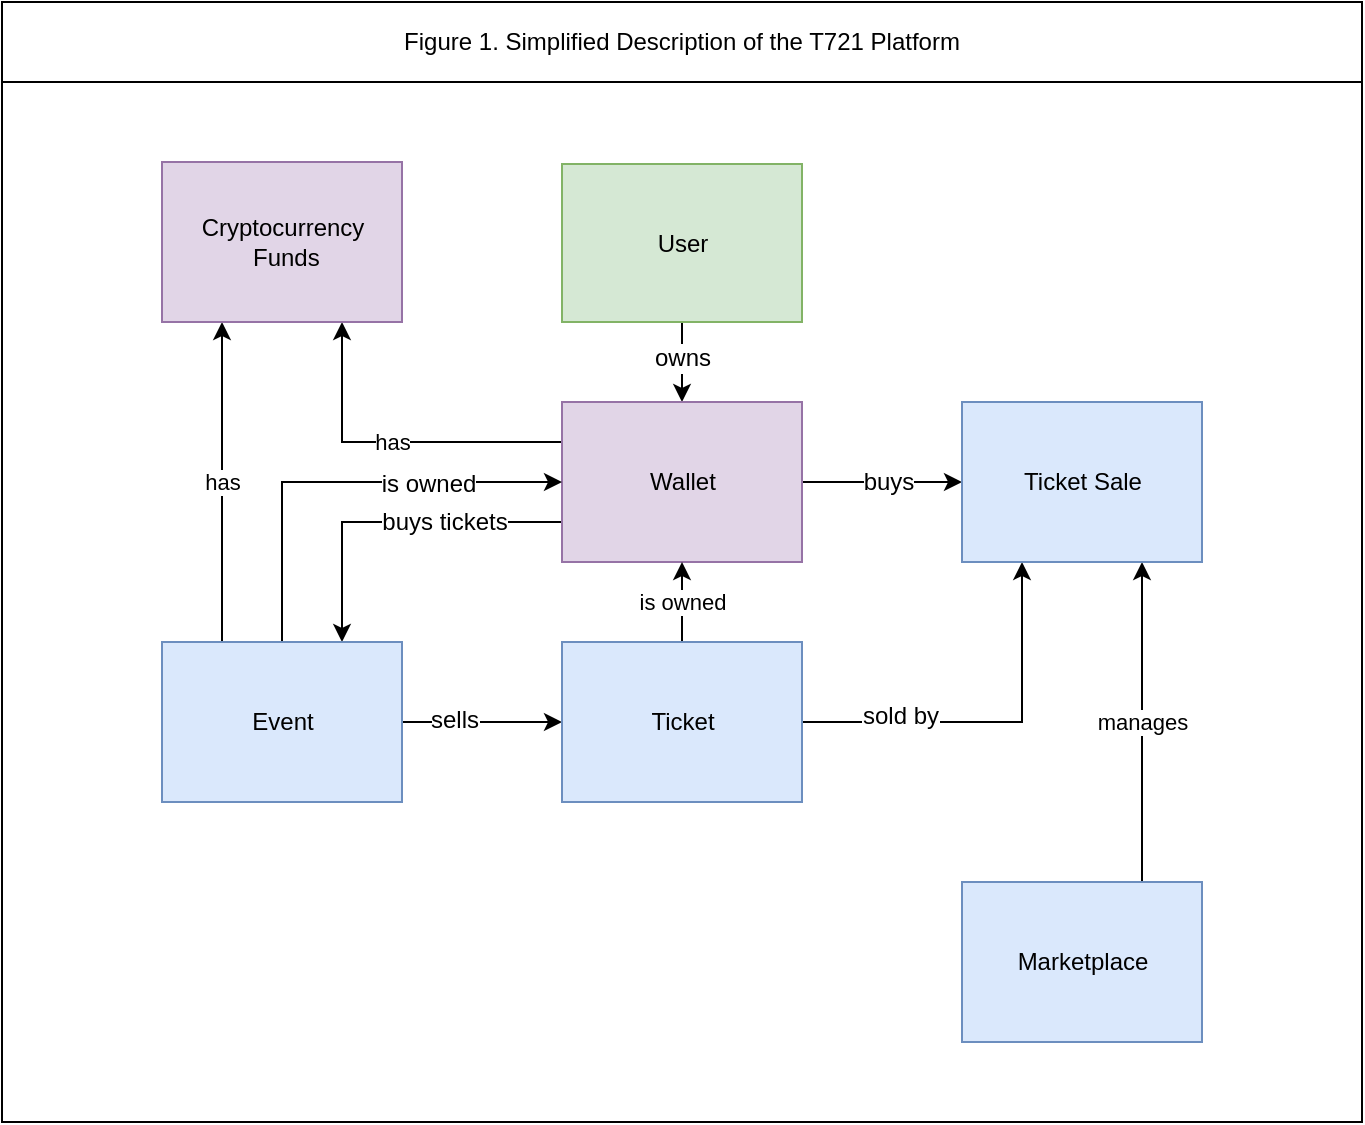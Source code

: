<mxfile version="11.0.2" type="device"><diagram id="VmnGn7L3WpuvOKFBaqWX" name="2_1_simplified_description"><mxGraphModel dx="1426" dy="942" grid="1" gridSize="10" guides="1" tooltips="1" connect="1" arrows="1" fold="1" page="1" pageScale="1" pageWidth="850" pageHeight="1100" math="0" shadow="0"><root><mxCell id="0"/><mxCell id="1" parent="0"/><mxCell id="8vHjL7dGNmnwYfAuAjIS-1" value="" style="rounded=0;whiteSpace=wrap;html=1;fillColor=none;" parent="1" vertex="1"><mxGeometry width="680" height="560" as="geometry"/></mxCell><mxCell id="Lu8u1DF5q-WME8FBbJ6o-3" value="Figure 1. Simplified Description of the T721 Platform" style="rounded=0;whiteSpace=wrap;html=1;fillColor=#ffffff;" parent="1" vertex="1"><mxGeometry width="680" height="40" as="geometry"/></mxCell><mxCell id="Lu8u1DF5q-WME8FBbJ6o-24" style="edgeStyle=orthogonalEdgeStyle;rounded=0;orthogonalLoop=1;jettySize=auto;html=1;exitX=0.5;exitY=1;exitDx=0;exitDy=0;entryX=0.5;entryY=0;entryDx=0;entryDy=0;" parent="1" source="Lu8u1DF5q-WME8FBbJ6o-5" target="Lu8u1DF5q-WME8FBbJ6o-6" edge="1"><mxGeometry relative="1" as="geometry"/></mxCell><mxCell id="Lu8u1DF5q-WME8FBbJ6o-33" value="owns" style="text;html=1;resizable=0;points=[];align=center;verticalAlign=middle;labelBackgroundColor=#ffffff;" parent="Lu8u1DF5q-WME8FBbJ6o-24" vertex="1" connectable="0"><mxGeometry x="-0.1" relative="1" as="geometry"><mxPoint as="offset"/></mxGeometry></mxCell><mxCell id="Lu8u1DF5q-WME8FBbJ6o-5" value="User" style="html=1;fillColor=#d5e8d4;strokeColor=#82b366;" parent="1" vertex="1"><mxGeometry x="280" y="81" width="120" height="79" as="geometry"/></mxCell><mxCell id="Lu8u1DF5q-WME8FBbJ6o-22" value="has" style="edgeStyle=orthogonalEdgeStyle;rounded=0;orthogonalLoop=1;jettySize=auto;html=1;exitX=0;exitY=0.25;exitDx=0;exitDy=0;entryX=0.75;entryY=1;entryDx=0;entryDy=0;" parent="1" source="Lu8u1DF5q-WME8FBbJ6o-6" target="Lu8u1DF5q-WME8FBbJ6o-20" edge="1"><mxGeometry relative="1" as="geometry"/></mxCell><mxCell id="Lu8u1DF5q-WME8FBbJ6o-30" style="edgeStyle=orthogonalEdgeStyle;rounded=0;orthogonalLoop=1;jettySize=auto;html=1;exitX=1;exitY=0.5;exitDx=0;exitDy=0;entryX=0;entryY=0.5;entryDx=0;entryDy=0;" parent="1" source="Lu8u1DF5q-WME8FBbJ6o-6" target="Lu8u1DF5q-WME8FBbJ6o-26" edge="1"><mxGeometry relative="1" as="geometry"/></mxCell><mxCell id="Lu8u1DF5q-WME8FBbJ6o-37" value="buys" style="text;html=1;resizable=0;points=[];align=center;verticalAlign=middle;labelBackgroundColor=#ffffff;" parent="Lu8u1DF5q-WME8FBbJ6o-30" vertex="1" connectable="0"><mxGeometry x="0.075" relative="1" as="geometry"><mxPoint as="offset"/></mxGeometry></mxCell><mxCell id="Lu8u1DF5q-WME8FBbJ6o-40" style="edgeStyle=orthogonalEdgeStyle;rounded=0;orthogonalLoop=1;jettySize=auto;html=1;exitX=0;exitY=0.75;exitDx=0;exitDy=0;entryX=0.75;entryY=0;entryDx=0;entryDy=0;" parent="1" source="Lu8u1DF5q-WME8FBbJ6o-6" target="Lu8u1DF5q-WME8FBbJ6o-12" edge="1"><mxGeometry relative="1" as="geometry"/></mxCell><mxCell id="Lu8u1DF5q-WME8FBbJ6o-41" value="buys tickets" style="text;html=1;resizable=0;points=[];align=center;verticalAlign=middle;labelBackgroundColor=#ffffff;" parent="Lu8u1DF5q-WME8FBbJ6o-40" vertex="1" connectable="0"><mxGeometry x="-0.012" relative="1" as="geometry"><mxPoint x="25" as="offset"/></mxGeometry></mxCell><mxCell id="Lu8u1DF5q-WME8FBbJ6o-6" value="Wallet" style="html=1;fillColor=#e1d5e7;strokeColor=#9673a6;" parent="1" vertex="1"><mxGeometry x="280" y="200" width="120" height="80" as="geometry"/></mxCell><mxCell id="Lu8u1DF5q-WME8FBbJ6o-23" value="has" style="edgeStyle=orthogonalEdgeStyle;rounded=0;orthogonalLoop=1;jettySize=auto;html=1;exitX=0.25;exitY=0;exitDx=0;exitDy=0;entryX=0.25;entryY=1;entryDx=0;entryDy=0;" parent="1" source="Lu8u1DF5q-WME8FBbJ6o-12" target="Lu8u1DF5q-WME8FBbJ6o-20" edge="1"><mxGeometry relative="1" as="geometry"/></mxCell><mxCell id="Lu8u1DF5q-WME8FBbJ6o-25" style="edgeStyle=orthogonalEdgeStyle;rounded=0;orthogonalLoop=1;jettySize=auto;html=1;exitX=1;exitY=0.5;exitDx=0;exitDy=0;entryX=0;entryY=0.5;entryDx=0;entryDy=0;" parent="1" source="Lu8u1DF5q-WME8FBbJ6o-12" target="Lu8u1DF5q-WME8FBbJ6o-13" edge="1"><mxGeometry relative="1" as="geometry"/></mxCell><mxCell id="Lu8u1DF5q-WME8FBbJ6o-35" value="sells" style="text;html=1;resizable=0;points=[];align=center;verticalAlign=middle;labelBackgroundColor=#ffffff;" parent="Lu8u1DF5q-WME8FBbJ6o-25" vertex="1" connectable="0"><mxGeometry x="-0.35" y="1" relative="1" as="geometry"><mxPoint as="offset"/></mxGeometry></mxCell><mxCell id="Lu8u1DF5q-WME8FBbJ6o-38" style="edgeStyle=orthogonalEdgeStyle;rounded=0;orthogonalLoop=1;jettySize=auto;html=1;exitX=0.5;exitY=0;exitDx=0;exitDy=0;entryX=0;entryY=0.5;entryDx=0;entryDy=0;" parent="1" source="Lu8u1DF5q-WME8FBbJ6o-12" target="Lu8u1DF5q-WME8FBbJ6o-6" edge="1"><mxGeometry relative="1" as="geometry"/></mxCell><mxCell id="Lu8u1DF5q-WME8FBbJ6o-39" value="is owned" style="text;html=1;resizable=0;points=[];align=center;verticalAlign=middle;labelBackgroundColor=#ffffff;" parent="Lu8u1DF5q-WME8FBbJ6o-38" vertex="1" connectable="0"><mxGeometry x="0.209" y="-2" relative="1" as="geometry"><mxPoint x="20" y="-1" as="offset"/></mxGeometry></mxCell><mxCell id="Lu8u1DF5q-WME8FBbJ6o-12" value="Event" style="html=1;fillColor=#dae8fc;strokeColor=#6c8ebf;" parent="1" vertex="1"><mxGeometry x="80" y="320" width="120" height="80" as="geometry"/></mxCell><mxCell id="Lu8u1DF5q-WME8FBbJ6o-27" style="edgeStyle=orthogonalEdgeStyle;rounded=0;orthogonalLoop=1;jettySize=auto;html=1;exitX=1;exitY=0.5;exitDx=0;exitDy=0;entryX=0.25;entryY=1;entryDx=0;entryDy=0;" parent="1" source="Lu8u1DF5q-WME8FBbJ6o-13" target="Lu8u1DF5q-WME8FBbJ6o-26" edge="1"><mxGeometry relative="1" as="geometry"/></mxCell><mxCell id="Lu8u1DF5q-WME8FBbJ6o-36" value="sold by" style="text;html=1;resizable=0;points=[];align=center;verticalAlign=middle;labelBackgroundColor=#ffffff;" parent="Lu8u1DF5q-WME8FBbJ6o-27" vertex="1" connectable="0"><mxGeometry x="-0.484" y="3" relative="1" as="geometry"><mxPoint as="offset"/></mxGeometry></mxCell><mxCell id="Lu8u1DF5q-WME8FBbJ6o-31" value="is owned" style="edgeStyle=orthogonalEdgeStyle;rounded=0;orthogonalLoop=1;jettySize=auto;html=1;exitX=0.5;exitY=0;exitDx=0;exitDy=0;entryX=0.5;entryY=1;entryDx=0;entryDy=0;" parent="1" source="Lu8u1DF5q-WME8FBbJ6o-13" target="Lu8u1DF5q-WME8FBbJ6o-6" edge="1"><mxGeometry relative="1" as="geometry"/></mxCell><mxCell id="Lu8u1DF5q-WME8FBbJ6o-13" value="Ticket" style="html=1;fillColor=#dae8fc;strokeColor=#6c8ebf;" parent="1" vertex="1"><mxGeometry x="280" y="320" width="120" height="80" as="geometry"/></mxCell><mxCell id="Lu8u1DF5q-WME8FBbJ6o-28" value="manages" style="edgeStyle=orthogonalEdgeStyle;rounded=0;orthogonalLoop=1;jettySize=auto;html=1;exitX=0.75;exitY=0;exitDx=0;exitDy=0;entryX=0.75;entryY=1;entryDx=0;entryDy=0;" parent="1" source="Lu8u1DF5q-WME8FBbJ6o-14" target="Lu8u1DF5q-WME8FBbJ6o-26" edge="1"><mxGeometry relative="1" as="geometry"/></mxCell><mxCell id="Lu8u1DF5q-WME8FBbJ6o-14" value="Marketplace" style="html=1;fillColor=#dae8fc;strokeColor=#6c8ebf;" parent="1" vertex="1"><mxGeometry x="480" y="440" width="120" height="80" as="geometry"/></mxCell><mxCell id="Lu8u1DF5q-WME8FBbJ6o-20" value="Cryptocurrency&lt;br&gt;&amp;nbsp;Funds" style="html=1;fillColor=#e1d5e7;strokeColor=#9673a6;" parent="1" vertex="1"><mxGeometry x="80" y="80" width="120" height="80" as="geometry"/></mxCell><mxCell id="Lu8u1DF5q-WME8FBbJ6o-26" value="Ticket Sale" style="html=1;fillColor=#dae8fc;strokeColor=#6c8ebf;" parent="1" vertex="1"><mxGeometry x="480" y="200" width="120" height="80" as="geometry"/></mxCell></root></mxGraphModel></diagram><diagram id="QqEtLqLcapGVlBhAq2b-" name="2_1_1_product_perspective"><mxGraphModel dx="1426" dy="942" grid="1" gridSize="10" guides="1" tooltips="1" connect="1" arrows="1" fold="1" page="1" pageScale="1" pageWidth="850" pageHeight="1100" math="0" shadow="0"><root><mxCell id="aCDUrHjUdRvQwbucu92D-0"/><mxCell id="aCDUrHjUdRvQwbucu92D-1" parent="aCDUrHjUdRvQwbucu92D-0"/><mxCell id="M7guKaRkECBebqi2GsgQ-1" value="" style="rounded=0;whiteSpace=wrap;html=1;fillColor=none;" parent="aCDUrHjUdRvQwbucu92D-1" vertex="1"><mxGeometry width="720" height="440" as="geometry"/></mxCell><mxCell id="M7guKaRkECBebqi2GsgQ-0" value="Figure 2. Alien Systems Dependencies" style="rounded=0;whiteSpace=wrap;html=1;fillColor=#ffffff;" parent="aCDUrHjUdRvQwbucu92D-1" vertex="1"><mxGeometry width="720" height="40" as="geometry"/></mxCell><mxCell id="372AiXOKqAHWNAgI9Nci-8" style="edgeStyle=orthogonalEdgeStyle;rounded=0;orthogonalLoop=1;jettySize=auto;html=1;exitX=1;exitY=0.5;exitDx=0;exitDy=0;entryX=0.5;entryY=0;entryDx=0;entryDy=0;" parent="aCDUrHjUdRvQwbucu92D-1" source="372AiXOKqAHWNAgI9Nci-0" target="372AiXOKqAHWNAgI9Nci-3" edge="1"><mxGeometry relative="1" as="geometry"/></mxCell><mxCell id="372AiXOKqAHWNAgI9Nci-9" value="performs verifications" style="text;html=1;resizable=0;points=[];align=center;verticalAlign=middle;labelBackgroundColor=#ffffff;" parent="372AiXOKqAHWNAgI9Nci-8" vertex="1" connectable="0"><mxGeometry x="-0.345" y="-1" relative="1" as="geometry"><mxPoint y="-3" as="offset"/></mxGeometry></mxCell><mxCell id="372AiXOKqAHWNAgI9Nci-23" style="edgeStyle=orthogonalEdgeStyle;rounded=0;orthogonalLoop=1;jettySize=auto;html=1;exitX=0.5;exitY=1;exitDx=0;exitDy=0;entryX=0.5;entryY=0;entryDx=0;entryDy=0;" parent="aCDUrHjUdRvQwbucu92D-1" source="372AiXOKqAHWNAgI9Nci-0" target="372AiXOKqAHWNAgI9Nci-2" edge="1"><mxGeometry relative="1" as="geometry"/></mxCell><mxCell id="372AiXOKqAHWNAgI9Nci-0" value="T721 Server" style="html=1;fillColor=#d5e8d4;strokeColor=#82b366;" parent="aCDUrHjUdRvQwbucu92D-1" vertex="1"><mxGeometry x="40" y="80" width="120" height="80" as="geometry"/></mxCell><mxCell id="372AiXOKqAHWNAgI9Nci-7" style="edgeStyle=orthogonalEdgeStyle;rounded=0;orthogonalLoop=1;jettySize=auto;html=1;exitX=1;exitY=0.5;exitDx=0;exitDy=0;entryX=0.5;entryY=1;entryDx=0;entryDy=0;" parent="aCDUrHjUdRvQwbucu92D-1" source="372AiXOKqAHWNAgI9Nci-1" target="372AiXOKqAHWNAgI9Nci-3" edge="1"><mxGeometry relative="1" as="geometry"/></mxCell><mxCell id="372AiXOKqAHWNAgI9Nci-10" value="listens for events" style="text;html=1;resizable=0;points=[];align=center;verticalAlign=middle;labelBackgroundColor=#ffffff;" parent="372AiXOKqAHWNAgI9Nci-7" vertex="1" connectable="0"><mxGeometry x="-0.382" y="2" relative="1" as="geometry"><mxPoint as="offset"/></mxGeometry></mxCell><mxCell id="372AiXOKqAHWNAgI9Nci-24" value="saves events" style="edgeStyle=orthogonalEdgeStyle;rounded=0;orthogonalLoop=1;jettySize=auto;html=1;exitX=0.5;exitY=0;exitDx=0;exitDy=0;entryX=0.5;entryY=1;entryDx=0;entryDy=0;" parent="aCDUrHjUdRvQwbucu92D-1" source="372AiXOKqAHWNAgI9Nci-1" target="372AiXOKqAHWNAgI9Nci-2" edge="1"><mxGeometry relative="1" as="geometry"/></mxCell><mxCell id="372AiXOKqAHWNAgI9Nci-1" value="T721 Server Modules" style="html=1;fillColor=#d5e8d4;strokeColor=#82b366;" parent="aCDUrHjUdRvQwbucu92D-1" vertex="1"><mxGeometry x="40" y="320" width="120" height="80" as="geometry"/></mxCell><mxCell id="372AiXOKqAHWNAgI9Nci-2" value="T721 Database" style="html=1;fillColor=#d5e8d4;strokeColor=#82b366;" parent="aCDUrHjUdRvQwbucu92D-1" vertex="1"><mxGeometry x="40" y="200" width="120" height="80" as="geometry"/></mxCell><mxCell id="372AiXOKqAHWNAgI9Nci-18" style="edgeStyle=orthogonalEdgeStyle;rounded=0;orthogonalLoop=1;jettySize=auto;html=1;exitX=0.75;exitY=0;exitDx=0;exitDy=0;entryX=0;entryY=0.5;entryDx=0;entryDy=0;" parent="aCDUrHjUdRvQwbucu92D-1" source="372AiXOKqAHWNAgI9Nci-3" target="372AiXOKqAHWNAgI9Nci-16" edge="1"><mxGeometry relative="1" as="geometry"/></mxCell><mxCell id="372AiXOKqAHWNAgI9Nci-3" value="T721 Ethereum Node" style="html=1;fillColor=#d5e8d4;strokeColor=#82b366;" parent="aCDUrHjUdRvQwbucu92D-1" vertex="1"><mxGeometry x="240" y="200" width="120" height="80" as="geometry"/></mxCell><mxCell id="372AiXOKqAHWNAgI9Nci-14" style="edgeStyle=orthogonalEdgeStyle;rounded=0;orthogonalLoop=1;jettySize=auto;html=1;exitX=0;exitY=0.5;exitDx=0;exitDy=0;entryX=1;entryY=0.5;entryDx=0;entryDy=0;" parent="aCDUrHjUdRvQwbucu92D-1" source="372AiXOKqAHWNAgI9Nci-4" target="372AiXOKqAHWNAgI9Nci-3" edge="1"><mxGeometry relative="1" as="geometry"/></mxCell><mxCell id="372AiXOKqAHWNAgI9Nci-22" value="if using T721 Wallet" style="text;html=1;resizable=0;points=[];align=center;verticalAlign=middle;labelBackgroundColor=#ffffff;" parent="372AiXOKqAHWNAgI9Nci-14" vertex="1" connectable="0"><mxGeometry x="-0.06" y="1" relative="1" as="geometry"><mxPoint y="-2" as="offset"/></mxGeometry></mxCell><mxCell id="372AiXOKqAHWNAgI9Nci-20" style="edgeStyle=orthogonalEdgeStyle;rounded=0;orthogonalLoop=1;jettySize=auto;html=1;exitX=0.75;exitY=0;exitDx=0;exitDy=0;entryX=1;entryY=0.5;entryDx=0;entryDy=0;" parent="aCDUrHjUdRvQwbucu92D-1" source="372AiXOKqAHWNAgI9Nci-4" target="372AiXOKqAHWNAgI9Nci-16" edge="1"><mxGeometry relative="1" as="geometry"/></mxCell><mxCell id="372AiXOKqAHWNAgI9Nci-21" value="if using custom Wallet" style="text;html=1;resizable=0;points=[];align=center;verticalAlign=middle;labelBackgroundColor=#ffffff;" parent="372AiXOKqAHWNAgI9Nci-20" vertex="1" connectable="0"><mxGeometry x="-0.238" y="44" relative="1" as="geometry"><mxPoint x="-44" y="-44" as="offset"/></mxGeometry></mxCell><mxCell id="372AiXOKqAHWNAgI9Nci-4" value="T721 Web Application" style="html=1;fillColor=#d5e8d4;strokeColor=#82b366;" parent="aCDUrHjUdRvQwbucu92D-1" vertex="1"><mxGeometry x="560" y="200" width="120" height="80" as="geometry"/></mxCell><mxCell id="372AiXOKqAHWNAgI9Nci-16" value="Ethereum" style="html=1;fillColor=#e1d5e7;strokeColor=#9673a6;" parent="aCDUrHjUdRvQwbucu92D-1" vertex="1"><mxGeometry x="400" y="80" width="120" height="80" as="geometry"/></mxCell></root></mxGraphModel></diagram><diagram id="q01s54NGZ8Hxj0a0shh7" name="3_1_2_1_use_case_view"><mxGraphModel dx="2276" dy="942" grid="1" gridSize="10" guides="1" tooltips="1" connect="1" arrows="1" fold="1" page="1" pageScale="1" pageWidth="850" pageHeight="1100" math="0" shadow="0"><root><mxCell id="QQT7llDZOGYSz7T3EV7v-0"/><mxCell id="QQT7llDZOGYSz7T3EV7v-1" parent="QQT7llDZOGYSz7T3EV7v-0"/><mxCell id="2xjVZEr7Fq13qVNtzKB6-0" value="" style="rounded=0;whiteSpace=wrap;html=1;fillColor=none;" parent="QQT7llDZOGYSz7T3EV7v-1" vertex="1"><mxGeometry width="960" height="5040" as="geometry"/></mxCell><mxCell id="2xjVZEr7Fq13qVNtzKB6-1" value="Figure 3. Account Use Cases" style="rounded=0;whiteSpace=wrap;html=1;fillColor=#ffffff;" parent="QQT7llDZOGYSz7T3EV7v-1" vertex="1"><mxGeometry width="960" height="40" as="geometry"/></mxCell><mxCell id="2xjVZEr7Fq13qVNtzKB6-4" value="" style="group" parent="QQT7llDZOGYSz7T3EV7v-1" vertex="1" connectable="0"><mxGeometry x="20" y="120" width="60" height="120" as="geometry"/></mxCell><mxCell id="2xjVZEr7Fq13qVNtzKB6-3" value="" style="rounded=0;whiteSpace=wrap;html=1;" parent="2xjVZEr7Fq13qVNtzKB6-4" vertex="1"><mxGeometry width="60" height="120" as="geometry"/></mxCell><mxCell id="2xjVZEr7Fq13qVNtzKB6-2" value="Unauth&lt;br&gt;User" style="shape=umlActor;verticalLabelPosition=bottom;labelBackgroundColor=#ffffff;verticalAlign=top;html=1;" parent="2xjVZEr7Fq13qVNtzKB6-4" vertex="1"><mxGeometry x="10" y="10" width="40" height="70" as="geometry"/></mxCell><mxCell id="2xjVZEr7Fq13qVNtzKB6-10" value="" style="group" parent="QQT7llDZOGYSz7T3EV7v-1" vertex="1" connectable="0"><mxGeometry x="20" y="320" width="60" height="120" as="geometry"/></mxCell><mxCell id="2xjVZEr7Fq13qVNtzKB6-6" value="" style="rounded=0;whiteSpace=wrap;html=1;" parent="2xjVZEr7Fq13qVNtzKB6-10" vertex="1"><mxGeometry width="60" height="120" as="geometry"/></mxCell><mxCell id="2xjVZEr7Fq13qVNtzKB6-7" value="T721&lt;br&gt;User" style="shape=umlActor;verticalLabelPosition=bottom;labelBackgroundColor=#ffffff;verticalAlign=top;html=1;" parent="2xjVZEr7Fq13qVNtzKB6-10" vertex="1"><mxGeometry x="10" y="10" width="40" height="70" as="geometry"/></mxCell><mxCell id="2xjVZEr7Fq13qVNtzKB6-11" value="" style="group" parent="QQT7llDZOGYSz7T3EV7v-1" vertex="1" connectable="0"><mxGeometry x="20" y="520" width="60" height="120" as="geometry"/></mxCell><mxCell id="2xjVZEr7Fq13qVNtzKB6-8" value="" style="rounded=0;whiteSpace=wrap;html=1;" parent="2xjVZEr7Fq13qVNtzKB6-11" vertex="1"><mxGeometry width="60" height="120" as="geometry"/></mxCell><mxCell id="2xjVZEr7Fq13qVNtzKB6-9" value="T721&lt;br&gt;Organizer" style="shape=umlActor;verticalLabelPosition=bottom;labelBackgroundColor=#ffffff;verticalAlign=top;html=1;" parent="2xjVZEr7Fq13qVNtzKB6-11" vertex="1"><mxGeometry x="10" y="10" width="40" height="70" as="geometry"/></mxCell><mxCell id="2xjVZEr7Fq13qVNtzKB6-12" value="Create T721 Account" style="ellipse;whiteSpace=wrap;html=1;fillColor=#e1d5e7;strokeColor=#9673a6;" parent="QQT7llDZOGYSz7T3EV7v-1" vertex="1"><mxGeometry x="400" y="140" width="120" height="80" as="geometry"/></mxCell><mxCell id="2xjVZEr7Fq13qVNtzKB6-13" value="Log In and use T721 Wallet" style="ellipse;whiteSpace=wrap;html=1;fillColor=#e1d5e7;strokeColor=#9673a6;" parent="QQT7llDZOGYSz7T3EV7v-1" vertex="1"><mxGeometry x="600" y="140" width="120" height="80" as="geometry"/></mxCell><mxCell id="2xjVZEr7Fq13qVNtzKB6-14" value="Allow T721 App and use Custom Wallet" style="ellipse;whiteSpace=wrap;html=1;fillColor=#e1d5e7;strokeColor=#9673a6;" parent="QQT7llDZOGYSz7T3EV7v-1" vertex="1"><mxGeometry x="800" y="140" width="120" height="80" as="geometry"/></mxCell><mxCell id="2xjVZEr7Fq13qVNtzKB6-15" value="Sign Transaction with T721 Wallet" style="ellipse;whiteSpace=wrap;html=1;fillColor=#dae8fc;strokeColor=#6c8ebf;" parent="QQT7llDZOGYSz7T3EV7v-1" vertex="1"><mxGeometry x="400" y="340" width="120" height="80" as="geometry"/></mxCell><mxCell id="2xjVZEr7Fq13qVNtzKB6-17" style="edgeStyle=orthogonalEdgeStyle;rounded=0;orthogonalLoop=1;jettySize=auto;html=1;exitX=1;exitY=0.25;exitDx=0;exitDy=0;entryX=0;entryY=0.5;entryDx=0;entryDy=0;" parent="QQT7llDZOGYSz7T3EV7v-1" source="2xjVZEr7Fq13qVNtzKB6-3" target="2xjVZEr7Fq13qVNtzKB6-14" edge="1"><mxGeometry relative="1" as="geometry"><Array as="points"><mxPoint x="360" y="150"/><mxPoint x="360" y="120"/><mxPoint x="760" y="120"/><mxPoint x="760" y="180"/></Array></mxGeometry></mxCell><mxCell id="2xjVZEr7Fq13qVNtzKB6-18" style="edgeStyle=orthogonalEdgeStyle;rounded=0;orthogonalLoop=1;jettySize=auto;html=1;exitX=1;exitY=0.5;exitDx=0;exitDy=0;entryX=0;entryY=0.5;entryDx=0;entryDy=0;" parent="QQT7llDZOGYSz7T3EV7v-1" source="2xjVZEr7Fq13qVNtzKB6-3" target="2xjVZEr7Fq13qVNtzKB6-12" edge="1"><mxGeometry relative="1" as="geometry"/></mxCell><mxCell id="2xjVZEr7Fq13qVNtzKB6-19" style="edgeStyle=orthogonalEdgeStyle;rounded=0;orthogonalLoop=1;jettySize=auto;html=1;exitX=1;exitY=0.75;exitDx=0;exitDy=0;entryX=0;entryY=0.5;entryDx=0;entryDy=0;" parent="QQT7llDZOGYSz7T3EV7v-1" source="2xjVZEr7Fq13qVNtzKB6-3" target="2xjVZEr7Fq13qVNtzKB6-13" edge="1"><mxGeometry relative="1" as="geometry"><Array as="points"><mxPoint x="360" y="210"/><mxPoint x="360" y="240"/><mxPoint x="560" y="240"/><mxPoint x="560" y="180"/></Array></mxGeometry></mxCell><mxCell id="2xjVZEr7Fq13qVNtzKB6-20" style="edgeStyle=orthogonalEdgeStyle;rounded=0;orthogonalLoop=1;jettySize=auto;html=1;exitX=1;exitY=0.5;exitDx=0;exitDy=0;entryX=0;entryY=0.5;entryDx=0;entryDy=0;" parent="QQT7llDZOGYSz7T3EV7v-1" source="2xjVZEr7Fq13qVNtzKB6-6" target="2xjVZEr7Fq13qVNtzKB6-15" edge="1"><mxGeometry relative="1" as="geometry"/></mxCell><mxCell id="2xjVZEr7Fq13qVNtzKB6-25" value="Figure 4. Events Use Cases" style="rounded=0;whiteSpace=wrap;html=1;fillColor=#ffffff;" parent="QQT7llDZOGYSz7T3EV7v-1" vertex="1"><mxGeometry y="720" width="960" height="40" as="geometry"/></mxCell><mxCell id="2xjVZEr7Fq13qVNtzKB6-29" value="" style="group" parent="QQT7llDZOGYSz7T3EV7v-1" vertex="1" connectable="0"><mxGeometry x="20" y="1040" width="60" height="120" as="geometry"/></mxCell><mxCell id="2xjVZEr7Fq13qVNtzKB6-30" value="" style="rounded=0;whiteSpace=wrap;html=1;" parent="2xjVZEr7Fq13qVNtzKB6-29" vertex="1"><mxGeometry width="60" height="120" as="geometry"/></mxCell><mxCell id="2xjVZEr7Fq13qVNtzKB6-31" value="T721&lt;br&gt;User" style="shape=umlActor;verticalLabelPosition=bottom;labelBackgroundColor=#ffffff;verticalAlign=top;html=1;" parent="2xjVZEr7Fq13qVNtzKB6-29" vertex="1"><mxGeometry x="10" y="10" width="40" height="70" as="geometry"/></mxCell><mxCell id="2xjVZEr7Fq13qVNtzKB6-32" value="Search Events" style="ellipse;whiteSpace=wrap;html=1;fillColor=#dae8fc;strokeColor=#6c8ebf;" parent="QQT7llDZOGYSz7T3EV7v-1" vertex="1"><mxGeometry x="400" y="1060" width="120" height="80" as="geometry"/></mxCell><mxCell id="2xjVZEr7Fq13qVNtzKB6-33" value="Get Event Details" style="ellipse;whiteSpace=wrap;html=1;fillColor=#dae8fc;strokeColor=#6c8ebf;" parent="QQT7llDZOGYSz7T3EV7v-1" vertex="1"><mxGeometry x="600" y="1060" width="120" height="80" as="geometry"/></mxCell><mxCell id="2xjVZEr7Fq13qVNtzKB6-35" style="edgeStyle=orthogonalEdgeStyle;rounded=0;orthogonalLoop=1;jettySize=auto;html=1;exitX=1;exitY=0.5;exitDx=0;exitDy=0;entryX=0;entryY=0.5;entryDx=0;entryDy=0;" parent="QQT7llDZOGYSz7T3EV7v-1" source="2xjVZEr7Fq13qVNtzKB6-30" target="2xjVZEr7Fq13qVNtzKB6-32" edge="1"><mxGeometry relative="1" as="geometry"/></mxCell><mxCell id="2xjVZEr7Fq13qVNtzKB6-36" style="edgeStyle=orthogonalEdgeStyle;rounded=0;orthogonalLoop=1;jettySize=auto;html=1;exitX=1;exitY=0.75;exitDx=0;exitDy=0;entryX=0;entryY=0.5;entryDx=0;entryDy=0;" parent="QQT7llDZOGYSz7T3EV7v-1" source="2xjVZEr7Fq13qVNtzKB6-30" target="2xjVZEr7Fq13qVNtzKB6-33" edge="1"><mxGeometry relative="1" as="geometry"><Array as="points"><mxPoint x="360" y="1130"/><mxPoint x="360" y="1160"/><mxPoint x="560" y="1160"/><mxPoint x="560" y="1100"/></Array></mxGeometry></mxCell><mxCell id="2xjVZEr7Fq13qVNtzKB6-37" value="&amp;lt;&amp;lt; if has_wallet &amp;gt;&amp;gt;" style="text;html=1;resizable=0;points=[];autosize=1;align=left;verticalAlign=top;spacingTop=-4;" parent="QQT7llDZOGYSz7T3EV7v-1" vertex="1"><mxGeometry x="120" y="1080" width="120" height="20" as="geometry"/></mxCell><mxCell id="2xjVZEr7Fq13qVNtzKB6-38" value="&amp;lt;&amp;lt; if has_wallet &amp;gt;&amp;gt;" style="text;html=1;resizable=0;points=[];autosize=1;align=left;verticalAlign=top;spacingTop=-4;" parent="QQT7llDZOGYSz7T3EV7v-1" vertex="1"><mxGeometry x="120" y="1110" width="120" height="20" as="geometry"/></mxCell><mxCell id="2xjVZEr7Fq13qVNtzKB6-40" value="Figure 5. Ticket Use Cases" style="rounded=0;whiteSpace=wrap;html=1;fillColor=#ffffff;" parent="QQT7llDZOGYSz7T3EV7v-1" vertex="1"><mxGeometry y="1440" width="960" height="40" as="geometry"/></mxCell><mxCell id="2xjVZEr7Fq13qVNtzKB6-42" value="" style="group" parent="QQT7llDZOGYSz7T3EV7v-1" vertex="1" connectable="0"><mxGeometry x="20" y="1760" width="60" height="120" as="geometry"/></mxCell><mxCell id="2xjVZEr7Fq13qVNtzKB6-43" value="" style="rounded=0;whiteSpace=wrap;html=1;" parent="2xjVZEr7Fq13qVNtzKB6-42" vertex="1"><mxGeometry width="60" height="120" as="geometry"/></mxCell><mxCell id="2xjVZEr7Fq13qVNtzKB6-44" value="T721&lt;br&gt;User" style="shape=umlActor;verticalLabelPosition=bottom;labelBackgroundColor=#ffffff;verticalAlign=top;html=1;" parent="2xjVZEr7Fq13qVNtzKB6-42" vertex="1"><mxGeometry x="10" y="10" width="40" height="70" as="geometry"/></mxCell><mxCell id="2xjVZEr7Fq13qVNtzKB6-45" value="List Ticket Details of Event" style="ellipse;whiteSpace=wrap;html=1;fillColor=#dae8fc;strokeColor=#6c8ebf;" parent="QQT7llDZOGYSz7T3EV7v-1" vertex="1"><mxGeometry x="800" y="1060" width="120" height="80" as="geometry"/></mxCell><mxCell id="2xjVZEr7Fq13qVNtzKB6-46" style="edgeStyle=orthogonalEdgeStyle;rounded=0;orthogonalLoop=1;jettySize=auto;html=1;exitX=1;exitY=0.25;exitDx=0;exitDy=0;entryX=0;entryY=0.5;entryDx=0;entryDy=0;" parent="QQT7llDZOGYSz7T3EV7v-1" source="2xjVZEr7Fq13qVNtzKB6-30" target="2xjVZEr7Fq13qVNtzKB6-45" edge="1"><mxGeometry relative="1" as="geometry"><Array as="points"><mxPoint x="360" y="1070"/><mxPoint x="360" y="1040"/><mxPoint x="760" y="1040"/><mxPoint x="760" y="1100"/></Array></mxGeometry></mxCell><mxCell id="2xjVZEr7Fq13qVNtzKB6-47" value="&amp;lt;&amp;lt; if has_wallet &amp;gt;&amp;gt;" style="text;html=1;resizable=0;points=[];autosize=1;align=left;verticalAlign=top;spacingTop=-4;" parent="QQT7llDZOGYSz7T3EV7v-1" vertex="1"><mxGeometry x="120" y="1050" width="120" height="20" as="geometry"/></mxCell><mxCell id="2xjVZEr7Fq13qVNtzKB6-48" value="Buy Ticket From Event" style="ellipse;whiteSpace=wrap;html=1;fillColor=#ffe6cc;strokeColor=#d79b00;" parent="QQT7llDZOGYSz7T3EV7v-1" vertex="1"><mxGeometry x="360" y="1780" width="120" height="80" as="geometry"/></mxCell><mxCell id="2xjVZEr7Fq13qVNtzKB6-49" value="Search Owned Tickets" style="ellipse;whiteSpace=wrap;html=1;fillColor=#dae8fc;strokeColor=#6c8ebf;" parent="QQT7llDZOGYSz7T3EV7v-1" vertex="1"><mxGeometry x="560" y="1780" width="120" height="80" as="geometry"/></mxCell><mxCell id="2xjVZEr7Fq13qVNtzKB6-50" value="Get Ticket Details" style="ellipse;whiteSpace=wrap;html=1;fillColor=#dae8fc;strokeColor=#6c8ebf;" parent="QQT7llDZOGYSz7T3EV7v-1" vertex="1"><mxGeometry x="760" y="1780" width="120" height="80" as="geometry"/></mxCell><mxCell id="2xjVZEr7Fq13qVNtzKB6-51" style="edgeStyle=orthogonalEdgeStyle;rounded=0;orthogonalLoop=1;jettySize=auto;html=1;exitX=1;exitY=0.5;exitDx=0;exitDy=0;entryX=0;entryY=0.5;entryDx=0;entryDy=0;" parent="QQT7llDZOGYSz7T3EV7v-1" source="2xjVZEr7Fq13qVNtzKB6-43" target="2xjVZEr7Fq13qVNtzKB6-48" edge="1"><mxGeometry relative="1" as="geometry"/></mxCell><mxCell id="2xjVZEr7Fq13qVNtzKB6-52" style="edgeStyle=orthogonalEdgeStyle;rounded=0;orthogonalLoop=1;jettySize=auto;html=1;exitX=1;exitY=0.25;exitDx=0;exitDy=0;entryX=0;entryY=0.5;entryDx=0;entryDy=0;" parent="QQT7llDZOGYSz7T3EV7v-1" source="2xjVZEr7Fq13qVNtzKB6-43" target="2xjVZEr7Fq13qVNtzKB6-50" edge="1"><mxGeometry relative="1" as="geometry"><Array as="points"><mxPoint x="320" y="1790"/><mxPoint x="320" y="1760"/><mxPoint x="720" y="1760"/><mxPoint x="720" y="1820"/></Array></mxGeometry></mxCell><mxCell id="2xjVZEr7Fq13qVNtzKB6-53" style="edgeStyle=orthogonalEdgeStyle;rounded=0;orthogonalLoop=1;jettySize=auto;html=1;exitX=1;exitY=0.75;exitDx=0;exitDy=0;entryX=0;entryY=0.5;entryDx=0;entryDy=0;" parent="QQT7llDZOGYSz7T3EV7v-1" source="2xjVZEr7Fq13qVNtzKB6-43" target="2xjVZEr7Fq13qVNtzKB6-49" edge="1"><mxGeometry relative="1" as="geometry"><Array as="points"><mxPoint x="320" y="1850"/><mxPoint x="320" y="1880"/><mxPoint x="520" y="1880"/><mxPoint x="520" y="1820"/></Array></mxGeometry></mxCell><mxCell id="2xjVZEr7Fq13qVNtzKB6-54" value="&amp;lt;&amp;lt; if has_wallet &amp;gt;&amp;gt;" style="text;html=1;resizable=0;points=[];autosize=1;align=left;verticalAlign=top;spacingTop=-4;" parent="QQT7llDZOGYSz7T3EV7v-1" vertex="1"><mxGeometry x="120" y="1770" width="120" height="20" as="geometry"/></mxCell><mxCell id="2xjVZEr7Fq13qVNtzKB6-55" value="&amp;lt;&amp;lt; if has_wallet &amp;gt;&amp;gt;" style="text;html=1;resizable=0;points=[];autosize=1;align=left;verticalAlign=top;spacingTop=-4;" parent="QQT7llDZOGYSz7T3EV7v-1" vertex="1"><mxGeometry x="120" y="1800" width="120" height="20" as="geometry"/></mxCell><mxCell id="2xjVZEr7Fq13qVNtzKB6-56" value="&amp;lt;&amp;lt; if has_wallet &amp;gt;&amp;gt;" style="text;html=1;resizable=0;points=[];autosize=1;align=left;verticalAlign=top;spacingTop=-4;" parent="QQT7llDZOGYSz7T3EV7v-1" vertex="1"><mxGeometry x="120" y="1830" width="120" height="20" as="geometry"/></mxCell><mxCell id="2xjVZEr7Fq13qVNtzKB6-57" value="Figure 6. Marketplace Use Cases" style="rounded=0;whiteSpace=wrap;html=1;fillColor=#ffffff;" parent="QQT7llDZOGYSz7T3EV7v-1" vertex="1"><mxGeometry y="2160" width="960" height="40" as="geometry"/></mxCell><mxCell id="2xjVZEr7Fq13qVNtzKB6-58" value="" style="group" parent="QQT7llDZOGYSz7T3EV7v-1" vertex="1" connectable="0"><mxGeometry x="20" y="2480" width="60" height="120" as="geometry"/></mxCell><mxCell id="2xjVZEr7Fq13qVNtzKB6-59" value="" style="rounded=0;whiteSpace=wrap;html=1;" parent="2xjVZEr7Fq13qVNtzKB6-58" vertex="1"><mxGeometry width="60" height="120" as="geometry"/></mxCell><mxCell id="2xjVZEr7Fq13qVNtzKB6-60" value="T721&lt;br&gt;User" style="shape=umlActor;verticalLabelPosition=bottom;labelBackgroundColor=#ffffff;verticalAlign=top;html=1;" parent="2xjVZEr7Fq13qVNtzKB6-58" vertex="1"><mxGeometry x="10" y="10" width="40" height="70" as="geometry"/></mxCell><mxCell id="2xjVZEr7Fq13qVNtzKB6-61" value="Search Ticket Sale" style="ellipse;whiteSpace=wrap;html=1;fillColor=#dae8fc;strokeColor=#6c8ebf;" parent="QQT7llDZOGYSz7T3EV7v-1" vertex="1"><mxGeometry x="320" y="2500" width="120" height="80" as="geometry"/></mxCell><mxCell id="2xjVZEr7Fq13qVNtzKB6-62" value="Buy Ticket Sale" style="ellipse;whiteSpace=wrap;html=1;fillColor=#ffe6cc;strokeColor=#d79b00;" parent="QQT7llDZOGYSz7T3EV7v-1" vertex="1"><mxGeometry x="520" y="2500" width="120" height="80" as="geometry"/></mxCell><mxCell id="2xjVZEr7Fq13qVNtzKB6-63" value="Open Ticket Sale" style="ellipse;whiteSpace=wrap;html=1;fillColor=#ffe6cc;strokeColor=#d79b00;" parent="QQT7llDZOGYSz7T3EV7v-1" vertex="1"><mxGeometry x="320" y="2700" width="120" height="80" as="geometry"/></mxCell><mxCell id="2xjVZEr7Fq13qVNtzKB6-64" value="Close Ticket Sale" style="ellipse;whiteSpace=wrap;html=1;fillColor=#ffe6cc;strokeColor=#d79b00;" parent="QQT7llDZOGYSz7T3EV7v-1" vertex="1"><mxGeometry x="520" y="2700" width="120" height="80" as="geometry"/></mxCell><mxCell id="2xjVZEr7Fq13qVNtzKB6-66" style="edgeStyle=orthogonalEdgeStyle;rounded=0;orthogonalLoop=1;jettySize=auto;html=1;exitX=1;exitY=0.5;exitDx=0;exitDy=0;entryX=0;entryY=0.5;entryDx=0;entryDy=0;" parent="QQT7llDZOGYSz7T3EV7v-1" source="2xjVZEr7Fq13qVNtzKB6-59" target="2xjVZEr7Fq13qVNtzKB6-61" edge="1"><mxGeometry relative="1" as="geometry"/></mxCell><mxCell id="2xjVZEr7Fq13qVNtzKB6-67" style="edgeStyle=orthogonalEdgeStyle;rounded=0;orthogonalLoop=1;jettySize=auto;html=1;exitX=1;exitY=0.75;exitDx=0;exitDy=0;entryX=0;entryY=0.5;entryDx=0;entryDy=0;" parent="QQT7llDZOGYSz7T3EV7v-1" source="2xjVZEr7Fq13qVNtzKB6-59" target="2xjVZEr7Fq13qVNtzKB6-62" edge="1"><mxGeometry relative="1" as="geometry"><Array as="points"><mxPoint x="280" y="2570"/><mxPoint x="280" y="2600"/><mxPoint x="480" y="2600"/><mxPoint x="480" y="2540"/></Array></mxGeometry></mxCell><mxCell id="2xjVZEr7Fq13qVNtzKB6-68" style="edgeStyle=orthogonalEdgeStyle;rounded=0;orthogonalLoop=1;jettySize=auto;html=1;exitX=0.25;exitY=1;exitDx=0;exitDy=0;entryX=0;entryY=0.5;entryDx=0;entryDy=0;" parent="QQT7llDZOGYSz7T3EV7v-1" source="2xjVZEr7Fq13qVNtzKB6-59" target="2xjVZEr7Fq13qVNtzKB6-63" edge="1"><mxGeometry relative="1" as="geometry"/></mxCell><mxCell id="2xjVZEr7Fq13qVNtzKB6-69" style="edgeStyle=orthogonalEdgeStyle;rounded=0;orthogonalLoop=1;jettySize=auto;html=1;exitX=0.5;exitY=1;exitDx=0;exitDy=0;entryX=0;entryY=0.5;entryDx=0;entryDy=0;" parent="QQT7llDZOGYSz7T3EV7v-1" source="2xjVZEr7Fq13qVNtzKB6-59" target="2xjVZEr7Fq13qVNtzKB6-64" edge="1"><mxGeometry relative="1" as="geometry"><Array as="points"><mxPoint x="50" y="2680"/><mxPoint x="480" y="2680"/><mxPoint x="480" y="2740"/></Array></mxGeometry></mxCell><mxCell id="2xjVZEr7Fq13qVNtzKB6-70" value="&amp;lt;&amp;lt; if has_wallet &amp;gt;&amp;gt;" style="text;html=1;resizable=0;points=[];autosize=1;align=left;verticalAlign=top;spacingTop=-4;" parent="QQT7llDZOGYSz7T3EV7v-1" vertex="1"><mxGeometry x="120" y="2520" width="120" height="20" as="geometry"/></mxCell><mxCell id="2xjVZEr7Fq13qVNtzKB6-71" value="&amp;lt;&amp;lt; if has_wallet &amp;gt;&amp;gt;" style="text;html=1;resizable=0;points=[];autosize=1;align=left;verticalAlign=top;spacingTop=-4;" parent="QQT7llDZOGYSz7T3EV7v-1" vertex="1"><mxGeometry x="120" y="2550" width="120" height="20" as="geometry"/></mxCell><mxCell id="2xjVZEr7Fq13qVNtzKB6-72" value="&amp;lt;&amp;lt; if has_wallet &amp;gt;&amp;gt;" style="text;html=1;resizable=0;points=[];autosize=1;align=left;verticalAlign=top;spacingTop=-4;" parent="QQT7llDZOGYSz7T3EV7v-1" vertex="1"><mxGeometry x="120" y="2660" width="120" height="20" as="geometry"/></mxCell><mxCell id="2xjVZEr7Fq13qVNtzKB6-73" value="&amp;lt;&amp;lt; if has_wallet &amp;gt;&amp;gt;" style="text;html=1;resizable=0;points=[];autosize=1;align=left;verticalAlign=top;spacingTop=-4;" parent="QQT7llDZOGYSz7T3EV7v-1" vertex="1"><mxGeometry x="120" y="2720" width="120" height="20" as="geometry"/></mxCell><mxCell id="2xjVZEr7Fq13qVNtzKB6-74" value="Figure 7. Event Creation Use Cases" style="rounded=0;whiteSpace=wrap;html=1;fillColor=#ffffff;" parent="QQT7llDZOGYSz7T3EV7v-1" vertex="1"><mxGeometry y="2880" width="960" height="40" as="geometry"/></mxCell><mxCell id="2xjVZEr7Fq13qVNtzKB6-75" value="" style="group" parent="QQT7llDZOGYSz7T3EV7v-1" vertex="1" connectable="0"><mxGeometry x="20" y="3200" width="60" height="120" as="geometry"/></mxCell><mxCell id="2xjVZEr7Fq13qVNtzKB6-76" value="" style="rounded=0;whiteSpace=wrap;html=1;" parent="2xjVZEr7Fq13qVNtzKB6-75" vertex="1"><mxGeometry width="60" height="120" as="geometry"/></mxCell><mxCell id="2xjVZEr7Fq13qVNtzKB6-77" value="T721&lt;br&gt;Organizer" style="shape=umlActor;verticalLabelPosition=bottom;labelBackgroundColor=#ffffff;verticalAlign=top;html=1;" parent="2xjVZEr7Fq13qVNtzKB6-75" vertex="1"><mxGeometry x="10" y="10" width="40" height="70" as="geometry"/></mxCell><mxCell id="2xjVZEr7Fq13qVNtzKB6-78" value="Set Event Information" style="ellipse;whiteSpace=wrap;html=1;fillColor=#dae8fc;strokeColor=#6c8ebf;" parent="QQT7llDZOGYSz7T3EV7v-1" vertex="1"><mxGeometry x="360" y="3220" width="120" height="80" as="geometry"/></mxCell><mxCell id="2xjVZEr7Fq13qVNtzKB6-79" value="Set Event Minter" style="ellipse;whiteSpace=wrap;html=1;fillColor=#dae8fc;strokeColor=#6c8ebf;" parent="QQT7llDZOGYSz7T3EV7v-1" vertex="1"><mxGeometry x="560" y="3220" width="120" height="80" as="geometry"/></mxCell><mxCell id="2xjVZEr7Fq13qVNtzKB6-80" value="Set Event Marketer" style="ellipse;whiteSpace=wrap;html=1;fillColor=#dae8fc;strokeColor=#6c8ebf;" parent="QQT7llDZOGYSz7T3EV7v-1" vertex="1"><mxGeometry x="760" y="3220" width="120" height="80" as="geometry"/></mxCell><mxCell id="2xjVZEr7Fq13qVNtzKB6-81" value="Set Event Approver" style="ellipse;whiteSpace=wrap;html=1;fillColor=#dae8fc;strokeColor=#6c8ebf;" parent="QQT7llDZOGYSz7T3EV7v-1" vertex="1"><mxGeometry x="360" y="3420" width="120" height="80" as="geometry"/></mxCell><mxCell id="2xjVZEr7Fq13qVNtzKB6-82" value="Deploy Event" style="ellipse;whiteSpace=wrap;html=1;fillColor=#ffe6cc;strokeColor=#d79b00;" parent="QQT7llDZOGYSz7T3EV7v-1" vertex="1"><mxGeometry x="560" y="3420" width="120" height="80" as="geometry"/></mxCell><mxCell id="2xjVZEr7Fq13qVNtzKB6-83" value="Start Event" style="ellipse;whiteSpace=wrap;html=1;fillColor=#ffe6cc;strokeColor=#d79b00;" parent="QQT7llDZOGYSz7T3EV7v-1" vertex="1"><mxGeometry x="760" y="3420" width="120" height="80" as="geometry"/></mxCell><mxCell id="2xjVZEr7Fq13qVNtzKB6-84" style="edgeStyle=orthogonalEdgeStyle;rounded=0;orthogonalLoop=1;jettySize=auto;html=1;exitX=1;exitY=0.5;exitDx=0;exitDy=0;entryX=0;entryY=0.5;entryDx=0;entryDy=0;" parent="QQT7llDZOGYSz7T3EV7v-1" source="2xjVZEr7Fq13qVNtzKB6-76" target="2xjVZEr7Fq13qVNtzKB6-78" edge="1"><mxGeometry relative="1" as="geometry"/></mxCell><mxCell id="2xjVZEr7Fq13qVNtzKB6-85" style="edgeStyle=orthogonalEdgeStyle;rounded=0;orthogonalLoop=1;jettySize=auto;html=1;exitX=1;exitY=0.25;exitDx=0;exitDy=0;entryX=0;entryY=0.5;entryDx=0;entryDy=0;" parent="QQT7llDZOGYSz7T3EV7v-1" source="2xjVZEr7Fq13qVNtzKB6-76" target="2xjVZEr7Fq13qVNtzKB6-80" edge="1"><mxGeometry relative="1" as="geometry"><Array as="points"><mxPoint x="320" y="3230"/><mxPoint x="320" y="3200"/><mxPoint x="720" y="3200"/><mxPoint x="720" y="3260"/></Array></mxGeometry></mxCell><mxCell id="2xjVZEr7Fq13qVNtzKB6-86" style="edgeStyle=orthogonalEdgeStyle;rounded=0;orthogonalLoop=1;jettySize=auto;html=1;exitX=1;exitY=0.75;exitDx=0;exitDy=0;entryX=0;entryY=0.5;entryDx=0;entryDy=0;" parent="QQT7llDZOGYSz7T3EV7v-1" source="2xjVZEr7Fq13qVNtzKB6-76" target="2xjVZEr7Fq13qVNtzKB6-79" edge="1"><mxGeometry relative="1" as="geometry"><Array as="points"><mxPoint x="320" y="3290"/><mxPoint x="320" y="3320"/><mxPoint x="520" y="3320"/><mxPoint x="520" y="3260"/></Array></mxGeometry></mxCell><mxCell id="2xjVZEr7Fq13qVNtzKB6-87" style="edgeStyle=orthogonalEdgeStyle;rounded=0;orthogonalLoop=1;jettySize=auto;html=1;exitX=0.25;exitY=1;exitDx=0;exitDy=0;entryX=0;entryY=0.5;entryDx=0;entryDy=0;" parent="QQT7llDZOGYSz7T3EV7v-1" source="2xjVZEr7Fq13qVNtzKB6-76" target="2xjVZEr7Fq13qVNtzKB6-81" edge="1"><mxGeometry relative="1" as="geometry"/></mxCell><mxCell id="2xjVZEr7Fq13qVNtzKB6-88" style="edgeStyle=orthogonalEdgeStyle;rounded=0;orthogonalLoop=1;jettySize=auto;html=1;exitX=0.5;exitY=1;exitDx=0;exitDy=0;entryX=0;entryY=0.5;entryDx=0;entryDy=0;" parent="QQT7llDZOGYSz7T3EV7v-1" source="2xjVZEr7Fq13qVNtzKB6-76" target="2xjVZEr7Fq13qVNtzKB6-82" edge="1"><mxGeometry relative="1" as="geometry"><Array as="points"><mxPoint x="50" y="3400"/><mxPoint x="520" y="3400"/><mxPoint x="520" y="3460"/></Array></mxGeometry></mxCell><mxCell id="2xjVZEr7Fq13qVNtzKB6-89" style="edgeStyle=orthogonalEdgeStyle;rounded=0;orthogonalLoop=1;jettySize=auto;html=1;exitX=0.75;exitY=1;exitDx=0;exitDy=0;entryX=0;entryY=0.5;entryDx=0;entryDy=0;" parent="QQT7llDZOGYSz7T3EV7v-1" source="2xjVZEr7Fq13qVNtzKB6-76" target="2xjVZEr7Fq13qVNtzKB6-83" edge="1"><mxGeometry relative="1" as="geometry"><Array as="points"><mxPoint x="65" y="3380"/><mxPoint x="720" y="3380"/><mxPoint x="720" y="3460"/></Array></mxGeometry></mxCell><mxCell id="2xjVZEr7Fq13qVNtzKB6-90" value="&amp;lt;&amp;lt; if has_wallet &amp;gt;&amp;gt;" style="text;html=1;resizable=0;points=[];autosize=1;align=left;verticalAlign=top;spacingTop=-4;" parent="QQT7llDZOGYSz7T3EV7v-1" vertex="1"><mxGeometry x="120" y="3210" width="120" height="20" as="geometry"/></mxCell><mxCell id="2xjVZEr7Fq13qVNtzKB6-91" value="&amp;lt;&amp;lt; if has_wallet &amp;gt;&amp;gt;" style="text;html=1;resizable=0;points=[];autosize=1;align=left;verticalAlign=top;spacingTop=-4;" parent="QQT7llDZOGYSz7T3EV7v-1" vertex="1"><mxGeometry x="120" y="3240" width="120" height="20" as="geometry"/></mxCell><mxCell id="2xjVZEr7Fq13qVNtzKB6-92" value="&amp;lt;&amp;lt; if has_wallet &amp;gt;&amp;gt;" style="text;html=1;resizable=0;points=[];autosize=1;align=left;verticalAlign=top;spacingTop=-4;" parent="QQT7llDZOGYSz7T3EV7v-1" vertex="1"><mxGeometry x="120" y="3270" width="120" height="20" as="geometry"/></mxCell><mxCell id="2xjVZEr7Fq13qVNtzKB6-93" value="&amp;lt;&amp;lt; if has_wallet &amp;gt;&amp;gt;" style="text;html=1;resizable=0;points=[];autosize=1;align=left;verticalAlign=top;spacingTop=-4;" parent="QQT7llDZOGYSz7T3EV7v-1" vertex="1"><mxGeometry x="120" y="3440" width="120" height="20" as="geometry"/></mxCell><mxCell id="2xjVZEr7Fq13qVNtzKB6-94" value="&amp;lt;&amp;lt; if has_wallet &amp;gt;&amp;gt;" style="text;html=1;resizable=0;points=[];autosize=1;align=left;verticalAlign=top;spacingTop=-4;" parent="QQT7llDZOGYSz7T3EV7v-1" vertex="1"><mxGeometry x="120" y="3380" width="120" height="20" as="geometry"/></mxCell><mxCell id="2xjVZEr7Fq13qVNtzKB6-95" value="&amp;lt;&amp;lt; if has_wallet and is_deployed &amp;gt;&amp;gt;" style="text;html=1;resizable=0;points=[];autosize=1;align=left;verticalAlign=top;spacingTop=-4;" parent="QQT7llDZOGYSz7T3EV7v-1" vertex="1"><mxGeometry x="120" y="3360" width="210" height="20" as="geometry"/></mxCell><mxCell id="2xjVZEr7Fq13qVNtzKB6-96" value="Figure 8. Event Management Use Cases" style="rounded=0;whiteSpace=wrap;html=1;fillColor=#ffffff;" parent="QQT7llDZOGYSz7T3EV7v-1" vertex="1"><mxGeometry x="-0.5" y="3600" width="960" height="40" as="geometry"/></mxCell><mxCell id="2xjVZEr7Fq13qVNtzKB6-97" value="" style="group" parent="QQT7llDZOGYSz7T3EV7v-1" vertex="1" connectable="0"><mxGeometry x="20" y="3920" width="60" height="120" as="geometry"/></mxCell><mxCell id="2xjVZEr7Fq13qVNtzKB6-98" value="" style="rounded=0;whiteSpace=wrap;html=1;" parent="2xjVZEr7Fq13qVNtzKB6-97" vertex="1"><mxGeometry width="60" height="120" as="geometry"/></mxCell><mxCell id="2xjVZEr7Fq13qVNtzKB6-99" value="T721&lt;br&gt;Organizer" style="shape=umlActor;verticalLabelPosition=bottom;labelBackgroundColor=#ffffff;verticalAlign=top;html=1;" parent="2xjVZEr7Fq13qVNtzKB6-97" vertex="1"><mxGeometry x="10" y="10" width="40" height="70" as="geometry"/></mxCell><mxCell id="2xjVZEr7Fq13qVNtzKB6-101" value="Edit Event Information" style="ellipse;whiteSpace=wrap;html=1;fillColor=#dae8fc;strokeColor=#6c8ebf;" parent="QQT7llDZOGYSz7T3EV7v-1" vertex="1"><mxGeometry x="360" y="3940" width="120" height="80" as="geometry"/></mxCell><mxCell id="2xjVZEr7Fq13qVNtzKB6-102" value="Get Event Funds" style="ellipse;whiteSpace=wrap;html=1;fillColor=#dae8fc;strokeColor=#6c8ebf;" parent="QQT7llDZOGYSz7T3EV7v-1" vertex="1"><mxGeometry x="560" y="3940" width="120" height="80" as="geometry"/></mxCell><mxCell id="2xjVZEr7Fq13qVNtzKB6-103" value="Withdraw Event Funds" style="ellipse;whiteSpace=wrap;html=1;fillColor=#ffe6cc;strokeColor=#d79b00;" parent="QQT7llDZOGYSz7T3EV7v-1" vertex="1"><mxGeometry x="760" y="3940" width="120" height="80" as="geometry"/></mxCell><mxCell id="2xjVZEr7Fq13qVNtzKB6-104" style="edgeStyle=orthogonalEdgeStyle;rounded=0;orthogonalLoop=1;jettySize=auto;html=1;exitX=1;exitY=0.5;exitDx=0;exitDy=0;entryX=0;entryY=0.5;entryDx=0;entryDy=0;" parent="QQT7llDZOGYSz7T3EV7v-1" source="2xjVZEr7Fq13qVNtzKB6-98" target="2xjVZEr7Fq13qVNtzKB6-101" edge="1"><mxGeometry relative="1" as="geometry"/></mxCell><mxCell id="2xjVZEr7Fq13qVNtzKB6-106" style="edgeStyle=orthogonalEdgeStyle;rounded=0;orthogonalLoop=1;jettySize=auto;html=1;exitX=1;exitY=0.25;exitDx=0;exitDy=0;entryX=0;entryY=0.5;entryDx=0;entryDy=0;" parent="QQT7llDZOGYSz7T3EV7v-1" source="2xjVZEr7Fq13qVNtzKB6-98" target="2xjVZEr7Fq13qVNtzKB6-103" edge="1"><mxGeometry relative="1" as="geometry"><Array as="points"><mxPoint x="320" y="3950"/><mxPoint x="320" y="3920"/><mxPoint x="720" y="3920"/><mxPoint x="720" y="3980"/></Array></mxGeometry></mxCell><mxCell id="2xjVZEr7Fq13qVNtzKB6-107" style="edgeStyle=orthogonalEdgeStyle;rounded=0;orthogonalLoop=1;jettySize=auto;html=1;exitX=1;exitY=0.75;exitDx=0;exitDy=0;entryX=0;entryY=0.5;entryDx=0;entryDy=0;" parent="QQT7llDZOGYSz7T3EV7v-1" source="2xjVZEr7Fq13qVNtzKB6-98" target="2xjVZEr7Fq13qVNtzKB6-102" edge="1"><mxGeometry relative="1" as="geometry"><Array as="points"><mxPoint x="320" y="4010"/><mxPoint x="320" y="4040"/><mxPoint x="520" y="4040"/><mxPoint x="520" y="3980"/></Array></mxGeometry></mxCell><mxCell id="2xjVZEr7Fq13qVNtzKB6-108" value="&amp;lt;&amp;lt; if has_wallet &amp;gt;&amp;gt;" style="text;html=1;resizable=0;points=[];autosize=1;align=left;verticalAlign=top;spacingTop=-4;" parent="QQT7llDZOGYSz7T3EV7v-1" vertex="1"><mxGeometry x="120" y="3930" width="120" height="20" as="geometry"/></mxCell><mxCell id="2xjVZEr7Fq13qVNtzKB6-109" value="&amp;lt;&amp;lt; if has_wallet &amp;gt;&amp;gt;" style="text;html=1;resizable=0;points=[];autosize=1;align=left;verticalAlign=top;spacingTop=-4;" parent="QQT7llDZOGYSz7T3EV7v-1" vertex="1"><mxGeometry x="120" y="3960" width="120" height="20" as="geometry"/></mxCell><mxCell id="2xjVZEr7Fq13qVNtzKB6-110" value="&amp;lt;&amp;lt; if has_wallet &amp;gt;&amp;gt;" style="text;html=1;resizable=0;points=[];autosize=1;align=left;verticalAlign=top;spacingTop=-4;" parent="QQT7llDZOGYSz7T3EV7v-1" vertex="1"><mxGeometry x="120" y="3990" width="120" height="20" as="geometry"/></mxCell><mxCell id="mfdJ7ef2pvCLkZYksW8g-1" value="Figure 9. Event Management Use Cases" style="rounded=0;whiteSpace=wrap;html=1;fillColor=#ffffff;" parent="QQT7llDZOGYSz7T3EV7v-1" vertex="1"><mxGeometry x="-0.5" y="4320" width="960" height="40" as="geometry"/></mxCell><mxCell id="mfdJ7ef2pvCLkZYksW8g-2" value="" style="group" parent="QQT7llDZOGYSz7T3EV7v-1" vertex="1" connectable="0"><mxGeometry x="20" y="4640" width="60" height="120" as="geometry"/></mxCell><mxCell id="mfdJ7ef2pvCLkZYksW8g-3" value="" style="rounded=0;whiteSpace=wrap;html=1;" parent="mfdJ7ef2pvCLkZYksW8g-2" vertex="1"><mxGeometry width="60" height="120" as="geometry"/></mxCell><mxCell id="mfdJ7ef2pvCLkZYksW8g-4" value="T721&lt;br&gt;Organizer" style="shape=umlActor;verticalLabelPosition=bottom;labelBackgroundColor=#ffffff;verticalAlign=top;html=1;" parent="mfdJ7ef2pvCLkZYksW8g-2" vertex="1"><mxGeometry x="10" y="10" width="40" height="70" as="geometry"/></mxCell><mxCell id="mfdJ7ef2pvCLkZYksW8g-6" value="" style="group" parent="QQT7llDZOGYSz7T3EV7v-1" vertex="1" connectable="0"><mxGeometry x="20" y="4440" width="60" height="120" as="geometry"/></mxCell><mxCell id="mfdJ7ef2pvCLkZYksW8g-7" value="" style="rounded=0;whiteSpace=wrap;html=1;" parent="mfdJ7ef2pvCLkZYksW8g-6" vertex="1"><mxGeometry width="60" height="120" as="geometry"/></mxCell><mxCell id="mfdJ7ef2pvCLkZYksW8g-8" value="T721&lt;br&gt;User" style="shape=umlActor;verticalLabelPosition=bottom;labelBackgroundColor=#ffffff;verticalAlign=top;html=1;" parent="mfdJ7ef2pvCLkZYksW8g-6" vertex="1"><mxGeometry x="10" y="10" width="40" height="70" as="geometry"/></mxCell><mxCell id="mfdJ7ef2pvCLkZYksW8g-10" value="Edit Username" style="ellipse;whiteSpace=wrap;html=1;fillColor=#dae8fc;strokeColor=#6c8ebf;" parent="QQT7llDZOGYSz7T3EV7v-1" vertex="1"><mxGeometry x="360" y="4660" width="120" height="80" as="geometry"/></mxCell><mxCell id="mfdJ7ef2pvCLkZYksW8g-11" style="edgeStyle=orthogonalEdgeStyle;rounded=0;orthogonalLoop=1;jettySize=auto;html=1;exitX=1;exitY=0.5;exitDx=0;exitDy=0;entryX=0;entryY=0.5;entryDx=0;entryDy=0;" parent="QQT7llDZOGYSz7T3EV7v-1" source="mfdJ7ef2pvCLkZYksW8g-3" target="mfdJ7ef2pvCLkZYksW8g-10" edge="1"><mxGeometry relative="1" as="geometry"/></mxCell><mxCell id="mfdJ7ef2pvCLkZYksW8g-12" style="edgeStyle=orthogonalEdgeStyle;rounded=0;orthogonalLoop=1;jettySize=auto;html=1;exitX=1;exitY=0.5;exitDx=0;exitDy=0;entryX=0.5;entryY=0;entryDx=0;entryDy=0;" parent="QQT7llDZOGYSz7T3EV7v-1" source="mfdJ7ef2pvCLkZYksW8g-7" target="mfdJ7ef2pvCLkZYksW8g-10" edge="1"><mxGeometry relative="1" as="geometry"/></mxCell><mxCell id="mfdJ7ef2pvCLkZYksW8g-13" value="&amp;lt;&amp;lt; if has_wallet &amp;gt;&amp;gt;" style="text;html=1;resizable=0;points=[];autosize=1;align=left;verticalAlign=top;spacingTop=-4;" parent="QQT7llDZOGYSz7T3EV7v-1" vertex="1"><mxGeometry x="120" y="4480" width="120" height="20" as="geometry"/></mxCell><mxCell id="mfdJ7ef2pvCLkZYksW8g-14" value="&amp;lt;&amp;lt; if has_wallet &amp;gt;&amp;gt;" style="text;html=1;resizable=0;points=[];autosize=1;align=left;verticalAlign=top;spacingTop=-4;" parent="QQT7llDZOGYSz7T3EV7v-1" vertex="1"><mxGeometry x="120" y="4680" width="120" height="20" as="geometry"/></mxCell><mxCell id="gOiC8aPt6VxjOE-5S4GD-0" value="Sign Data with T721 Wallet" style="ellipse;whiteSpace=wrap;html=1;fillColor=#dae8fc;strokeColor=#6c8ebf;" vertex="1" parent="QQT7llDZOGYSz7T3EV7v-1"><mxGeometry x="600" y="340" width="120" height="80" as="geometry"/></mxCell><mxCell id="gOiC8aPt6VxjOE-5S4GD-1" value="Unlock T721 Wallet" style="ellipse;whiteSpace=wrap;html=1;fillColor=#dae8fc;strokeColor=#6c8ebf;" vertex="1" parent="QQT7llDZOGYSz7T3EV7v-1"><mxGeometry x="800" y="340" width="120" height="80" as="geometry"/></mxCell><mxCell id="gOiC8aPt6VxjOE-5S4GD-2" style="edgeStyle=orthogonalEdgeStyle;rounded=0;orthogonalLoop=1;jettySize=auto;html=1;exitX=1;exitY=0.25;exitDx=0;exitDy=0;entryX=0;entryY=0.5;entryDx=0;entryDy=0;" edge="1" parent="QQT7llDZOGYSz7T3EV7v-1" source="2xjVZEr7Fq13qVNtzKB6-6" target="gOiC8aPt6VxjOE-5S4GD-1"><mxGeometry relative="1" as="geometry"><Array as="points"><mxPoint x="360" y="350"/><mxPoint x="360" y="320"/><mxPoint x="760" y="320"/><mxPoint x="760" y="380"/></Array></mxGeometry></mxCell><mxCell id="gOiC8aPt6VxjOE-5S4GD-3" style="edgeStyle=orthogonalEdgeStyle;rounded=0;orthogonalLoop=1;jettySize=auto;html=1;exitX=1;exitY=0.75;exitDx=0;exitDy=0;entryX=0;entryY=0.5;entryDx=0;entryDy=0;" edge="1" parent="QQT7llDZOGYSz7T3EV7v-1" source="2xjVZEr7Fq13qVNtzKB6-6" target="gOiC8aPt6VxjOE-5S4GD-0"><mxGeometry relative="1" as="geometry"><Array as="points"><mxPoint x="360" y="410"/><mxPoint x="360" y="440"/><mxPoint x="560" y="440"/><mxPoint x="560" y="380"/></Array></mxGeometry></mxCell><mxCell id="gOiC8aPt6VxjOE-5S4GD-4" style="edgeStyle=orthogonalEdgeStyle;rounded=0;orthogonalLoop=1;jettySize=auto;html=1;exitX=1;exitY=0.25;exitDx=0;exitDy=0;" edge="1" parent="QQT7llDZOGYSz7T3EV7v-1" source="2xjVZEr7Fq13qVNtzKB6-8" target="2xjVZEr7Fq13qVNtzKB6-15"><mxGeometry relative="1" as="geometry"><Array as="points"><mxPoint x="360" y="550"/><mxPoint x="360" y="480"/><mxPoint x="460" y="480"/></Array></mxGeometry></mxCell><mxCell id="gOiC8aPt6VxjOE-5S4GD-5" style="edgeStyle=orthogonalEdgeStyle;rounded=0;orthogonalLoop=1;jettySize=auto;html=1;exitX=1;exitY=0.5;exitDx=0;exitDy=0;entryX=0.5;entryY=1;entryDx=0;entryDy=0;" edge="1" parent="QQT7llDZOGYSz7T3EV7v-1" source="2xjVZEr7Fq13qVNtzKB6-8" target="gOiC8aPt6VxjOE-5S4GD-0"><mxGeometry relative="1" as="geometry"><Array as="points"><mxPoint x="380" y="580"/><mxPoint x="380" y="500"/><mxPoint x="660" y="500"/></Array></mxGeometry></mxCell><mxCell id="gOiC8aPt6VxjOE-5S4GD-6" style="edgeStyle=orthogonalEdgeStyle;rounded=0;orthogonalLoop=1;jettySize=auto;html=1;exitX=1;exitY=0.75;exitDx=0;exitDy=0;entryX=0.5;entryY=1;entryDx=0;entryDy=0;" edge="1" parent="QQT7llDZOGYSz7T3EV7v-1" source="2xjVZEr7Fq13qVNtzKB6-8" target="gOiC8aPt6VxjOE-5S4GD-1"><mxGeometry relative="1" as="geometry"><Array as="points"><mxPoint x="400" y="610"/><mxPoint x="400" y="520"/><mxPoint x="860" y="520"/></Array></mxGeometry></mxCell><mxCell id="gOiC8aPt6VxjOE-5S4GD-8" value="&amp;lt;&amp;lt; if logged_in and wallet_type = T721 &amp;gt;&amp;gt;" style="text;html=1;resizable=0;points=[];autosize=1;align=left;verticalAlign=top;spacingTop=-4;" vertex="1" parent="QQT7llDZOGYSz7T3EV7v-1"><mxGeometry x="120" y="360" width="240" height="20" as="geometry"/></mxCell><mxCell id="gOiC8aPt6VxjOE-5S4GD-9" value="&amp;lt;&amp;lt; if logged_in and wallet_type = T721 &amp;gt;&amp;gt;" style="text;html=1;resizable=0;points=[];autosize=1;align=left;verticalAlign=top;spacingTop=-4;" vertex="1" parent="QQT7llDZOGYSz7T3EV7v-1"><mxGeometry x="120" y="390" width="240" height="20" as="geometry"/></mxCell><mxCell id="gOiC8aPt6VxjOE-5S4GD-10" value="&amp;lt;&amp;lt; if logged_in and wallet_type = T721 &amp;gt;&amp;gt;" style="text;html=1;resizable=0;points=[];autosize=1;align=left;verticalAlign=top;spacingTop=-4;" vertex="1" parent="QQT7llDZOGYSz7T3EV7v-1"><mxGeometry x="120" y="530" width="240" height="20" as="geometry"/></mxCell><mxCell id="gOiC8aPt6VxjOE-5S4GD-11" value="&amp;lt;&amp;lt; if logged_in and wallet_type = T721 &amp;gt;&amp;gt;" style="text;html=1;resizable=0;points=[];autosize=1;align=left;verticalAlign=top;spacingTop=-4;" vertex="1" parent="QQT7llDZOGYSz7T3EV7v-1"><mxGeometry x="120" y="560" width="240" height="20" as="geometry"/></mxCell><mxCell id="gOiC8aPt6VxjOE-5S4GD-12" value="&amp;lt;&amp;lt; if logged_in and wallet_type = T721 &amp;gt;&amp;gt;" style="text;html=1;resizable=0;points=[];autosize=1;align=left;verticalAlign=top;spacingTop=-4;" vertex="1" parent="QQT7llDZOGYSz7T3EV7v-1"><mxGeometry x="120" y="590" width="240" height="20" as="geometry"/></mxCell><mxCell id="gOiC8aPt6VxjOE-5S4GD-13" value="&amp;lt;&amp;lt; if logged_in and wallet_type = T721 &amp;gt;&amp;gt;" style="text;html=1;resizable=0;points=[];autosize=1;align=left;verticalAlign=top;spacingTop=-4;" vertex="1" parent="QQT7llDZOGYSz7T3EV7v-1"><mxGeometry x="120" y="330" width="240" height="20" as="geometry"/></mxCell><mxCell id="gOiC8aPt6VxjOE-5S4GD-14" value="Log Out" style="ellipse;whiteSpace=wrap;html=1;fillColor=#dae8fc;strokeColor=#6c8ebf;" vertex="1" parent="QQT7llDZOGYSz7T3EV7v-1"><mxGeometry x="600" y="540" width="120" height="80" as="geometry"/></mxCell><mxCell id="gOiC8aPt6VxjOE-5S4GD-16" style="edgeStyle=orthogonalEdgeStyle;rounded=0;orthogonalLoop=1;jettySize=auto;html=1;exitX=0.75;exitY=1;exitDx=0;exitDy=0;entryX=0;entryY=0.5;entryDx=0;entryDy=0;" edge="1" parent="QQT7llDZOGYSz7T3EV7v-1" source="2xjVZEr7Fq13qVNtzKB6-6" target="gOiC8aPt6VxjOE-5S4GD-14"><mxGeometry relative="1" as="geometry"><Array as="points"><mxPoint x="65" y="480"/><mxPoint x="100" y="480"/><mxPoint x="100" y="640"/><mxPoint x="560" y="640"/><mxPoint x="560" y="580"/></Array></mxGeometry></mxCell><mxCell id="gOiC8aPt6VxjOE-5S4GD-17" style="edgeStyle=orthogonalEdgeStyle;rounded=0;orthogonalLoop=1;jettySize=auto;html=1;exitX=0.75;exitY=1;exitDx=0;exitDy=0;entryX=0.5;entryY=1;entryDx=0;entryDy=0;" edge="1" parent="QQT7llDZOGYSz7T3EV7v-1" source="2xjVZEr7Fq13qVNtzKB6-8" target="gOiC8aPt6VxjOE-5S4GD-14"><mxGeometry relative="1" as="geometry"><Array as="points"><mxPoint x="65" y="680"/><mxPoint x="660" y="680"/></Array></mxGeometry></mxCell><mxCell id="gOiC8aPt6VxjOE-5S4GD-18" value="&amp;lt;&amp;lt; if logged_in &amp;gt;&amp;gt;" style="text;html=1;resizable=0;points=[];autosize=1;align=left;verticalAlign=top;spacingTop=-4;" vertex="1" parent="QQT7llDZOGYSz7T3EV7v-1"><mxGeometry x="120" y="620" width="110" height="20" as="geometry"/></mxCell><mxCell id="gOiC8aPt6VxjOE-5S4GD-19" value="&amp;lt;&amp;lt; if logged_in &amp;gt;&amp;gt;" style="text;html=1;resizable=0;points=[];autosize=1;align=left;verticalAlign=top;spacingTop=-4;" vertex="1" parent="QQT7llDZOGYSz7T3EV7v-1"><mxGeometry x="120" y="660" width="110" height="20" as="geometry"/></mxCell></root></mxGraphModel></diagram><diagram id="Ka-i8-tVT4S5_ZrRQuLk" name="4_2_1_domain_model"><mxGraphModel dx="1426" dy="942" grid="1" gridSize="10" guides="1" tooltips="1" connect="1" arrows="1" fold="1" page="1" pageScale="1" pageWidth="850" pageHeight="1100" math="0" shadow="0"><root><mxCell id="7Ijx8wxpwvuYYgSGXeuO-0"/><mxCell id="7Ijx8wxpwvuYYgSGXeuO-1" parent="7Ijx8wxpwvuYYgSGXeuO-0"/><mxCell id="2eSAEnrU2Dkq7apD6kMf-0" value="" style="rounded=0;whiteSpace=wrap;html=1;fillColor=none;" parent="7Ijx8wxpwvuYYgSGXeuO-1" vertex="1"><mxGeometry width="640" height="680" as="geometry"/></mxCell><mxCell id="2eSAEnrU2Dkq7apD6kMf-1" value="Figure 21. Domain Model of the T721 Platform" style="rounded=0;whiteSpace=wrap;html=1;fillColor=#ffffff;" parent="7Ijx8wxpwvuYYgSGXeuO-1" vertex="1"><mxGeometry width="640" height="40" as="geometry"/></mxCell><mxCell id="PYnNrBtNSr9ujhiUDyXB-5" style="edgeStyle=orthogonalEdgeStyle;rounded=0;orthogonalLoop=1;jettySize=auto;html=1;exitX=0.5;exitY=1;exitDx=0;exitDy=0;entryX=0.5;entryY=0;entryDx=0;entryDy=0;endArrow=none;endFill=0;" parent="7Ijx8wxpwvuYYgSGXeuO-1" source="PYnNrBtNSr9ujhiUDyXB-0" target="PYnNrBtNSr9ujhiUDyXB-2" edge="1"><mxGeometry relative="1" as="geometry"/></mxCell><mxCell id="PYnNrBtNSr9ujhiUDyXB-6" style="edgeStyle=orthogonalEdgeStyle;rounded=0;orthogonalLoop=1;jettySize=auto;html=1;exitX=1;exitY=0.5;exitDx=0;exitDy=0;entryX=0;entryY=0.5;entryDx=0;entryDy=0;endArrow=none;endFill=0;" parent="7Ijx8wxpwvuYYgSGXeuO-1" source="PYnNrBtNSr9ujhiUDyXB-0" target="PYnNrBtNSr9ujhiUDyXB-1" edge="1"><mxGeometry relative="1" as="geometry"/></mxCell><mxCell id="PYnNrBtNSr9ujhiUDyXB-0" value="User" style="html=1;fillColor=#d5e8d4;strokeColor=#82b366;" parent="7Ijx8wxpwvuYYgSGXeuO-1" vertex="1"><mxGeometry x="40" y="80" width="80" height="80" as="geometry"/></mxCell><mxCell id="PYnNrBtNSr9ujhiUDyXB-7" style="edgeStyle=orthogonalEdgeStyle;rounded=0;orthogonalLoop=1;jettySize=auto;html=1;exitX=0.5;exitY=1;exitDx=0;exitDy=0;entryX=0.5;entryY=0;entryDx=0;entryDy=0;endArrow=none;endFill=0;" parent="7Ijx8wxpwvuYYgSGXeuO-1" source="PYnNrBtNSr9ujhiUDyXB-1" target="PYnNrBtNSr9ujhiUDyXB-3" edge="1"><mxGeometry relative="1" as="geometry"/></mxCell><mxCell id="PYnNrBtNSr9ujhiUDyXB-1" value="T721 Account" style="html=1;fillColor=#dae8fc;strokeColor=#6c8ebf;" parent="7Ijx8wxpwvuYYgSGXeuO-1" vertex="1"><mxGeometry x="200" y="80" width="80" height="80" as="geometry"/></mxCell><mxCell id="PYnNrBtNSr9ujhiUDyXB-8" style="edgeStyle=orthogonalEdgeStyle;rounded=0;orthogonalLoop=1;jettySize=auto;html=1;exitX=0.5;exitY=1;exitDx=0;exitDy=0;entryX=0.5;entryY=0;entryDx=0;entryDy=0;endArrow=block;endFill=0;" parent="7Ijx8wxpwvuYYgSGXeuO-1" source="PYnNrBtNSr9ujhiUDyXB-2" target="PYnNrBtNSr9ujhiUDyXB-4" edge="1"><mxGeometry relative="1" as="geometry"/></mxCell><mxCell id="PYnNrBtNSr9ujhiUDyXB-2" value="Custom Wallet" style="html=1;fillColor=#f5f5f5;strokeColor=#666666;fontColor=#333333;" parent="7Ijx8wxpwvuYYgSGXeuO-1" vertex="1"><mxGeometry x="40" y="240" width="80" height="80" as="geometry"/></mxCell><mxCell id="PYnNrBtNSr9ujhiUDyXB-9" style="edgeStyle=orthogonalEdgeStyle;rounded=0;orthogonalLoop=1;jettySize=auto;html=1;exitX=0.5;exitY=1;exitDx=0;exitDy=0;endArrow=block;endFill=0;" parent="7Ijx8wxpwvuYYgSGXeuO-1" source="PYnNrBtNSr9ujhiUDyXB-3" edge="1"><mxGeometry relative="1" as="geometry"><mxPoint x="160" y="400" as="targetPoint"/></mxGeometry></mxCell><mxCell id="PYnNrBtNSr9ujhiUDyXB-3" value="T721 Wallet" style="html=1;fillColor=#dae8fc;strokeColor=#6c8ebf;" parent="7Ijx8wxpwvuYYgSGXeuO-1" vertex="1"><mxGeometry x="200" y="240" width="80" height="80" as="geometry"/></mxCell><mxCell id="PYnNrBtNSr9ujhiUDyXB-12" style="edgeStyle=orthogonalEdgeStyle;rounded=0;orthogonalLoop=1;jettySize=auto;html=1;exitX=0.5;exitY=1;exitDx=0;exitDy=0;entryX=0;entryY=0.5;entryDx=0;entryDy=0;endArrow=none;endFill=0;" parent="7Ijx8wxpwvuYYgSGXeuO-1" source="PYnNrBtNSr9ujhiUDyXB-4" target="PYnNrBtNSr9ujhiUDyXB-11" edge="1"><mxGeometry relative="1" as="geometry"/></mxCell><mxCell id="PYnNrBtNSr9ujhiUDyXB-18" style="edgeStyle=orthogonalEdgeStyle;rounded=0;orthogonalLoop=1;jettySize=auto;html=1;exitX=1;exitY=0.75;exitDx=0;exitDy=0;entryX=0;entryY=0.75;entryDx=0;entryDy=0;endArrow=none;endFill=0;" parent="7Ijx8wxpwvuYYgSGXeuO-1" source="PYnNrBtNSr9ujhiUDyXB-4" target="PYnNrBtNSr9ujhiUDyXB-10" edge="1"><mxGeometry relative="1" as="geometry"/></mxCell><mxCell id="PYnNrBtNSr9ujhiUDyXB-19" style="edgeStyle=orthogonalEdgeStyle;rounded=0;orthogonalLoop=1;jettySize=auto;html=1;exitX=1;exitY=0.5;exitDx=0;exitDy=0;entryX=0;entryY=0.5;entryDx=0;entryDy=0;endArrow=none;endFill=0;" parent="7Ijx8wxpwvuYYgSGXeuO-1" source="PYnNrBtNSr9ujhiUDyXB-4" target="PYnNrBtNSr9ujhiUDyXB-15" edge="1"><mxGeometry relative="1" as="geometry"><Array as="points"><mxPoint x="340" y="440"/><mxPoint x="340" y="280"/></Array></mxGeometry></mxCell><mxCell id="PYnNrBtNSr9ujhiUDyXB-24" style="edgeStyle=orthogonalEdgeStyle;rounded=0;orthogonalLoop=1;jettySize=auto;html=1;exitX=1;exitY=0.25;exitDx=0;exitDy=0;entryX=0;entryY=0.5;entryDx=0;entryDy=0;endArrow=none;endFill=0;" parent="7Ijx8wxpwvuYYgSGXeuO-1" source="PYnNrBtNSr9ujhiUDyXB-4" target="PYnNrBtNSr9ujhiUDyXB-20" edge="1"><mxGeometry relative="1" as="geometry"><Array as="points"><mxPoint x="320" y="420"/><mxPoint x="320" y="120"/></Array></mxGeometry></mxCell><mxCell id="PYnNrBtNSr9ujhiUDyXB-4" value="Wallet" style="html=1;fillColor=#ffe6cc;strokeColor=#d79b00;" parent="7Ijx8wxpwvuYYgSGXeuO-1" vertex="1"><mxGeometry x="120" y="400" width="80" height="80" as="geometry"/></mxCell><mxCell id="PYnNrBtNSr9ujhiUDyXB-13" style="edgeStyle=orthogonalEdgeStyle;rounded=0;orthogonalLoop=1;jettySize=auto;html=1;exitX=0.5;exitY=1;exitDx=0;exitDy=0;entryX=1;entryY=0.5;entryDx=0;entryDy=0;endArrow=none;endFill=0;" parent="7Ijx8wxpwvuYYgSGXeuO-1" source="PYnNrBtNSr9ujhiUDyXB-10" target="PYnNrBtNSr9ujhiUDyXB-11" edge="1"><mxGeometry relative="1" as="geometry"/></mxCell><mxCell id="PYnNrBtNSr9ujhiUDyXB-26" style="edgeStyle=orthogonalEdgeStyle;rounded=0;orthogonalLoop=1;jettySize=auto;html=1;exitX=1;exitY=0.5;exitDx=0;exitDy=0;entryX=0.5;entryY=1;entryDx=0;entryDy=0;endArrow=none;endFill=0;" parent="7Ijx8wxpwvuYYgSGXeuO-1" source="PYnNrBtNSr9ujhiUDyXB-10" target="PYnNrBtNSr9ujhiUDyXB-25" edge="1"><mxGeometry relative="1" as="geometry"/></mxCell><mxCell id="PYnNrBtNSr9ujhiUDyXB-10" value="Event" style="html=1;fillColor=#dae8fc;strokeColor=#6c8ebf;" parent="7Ijx8wxpwvuYYgSGXeuO-1" vertex="1"><mxGeometry x="360" y="400" width="80" height="80" as="geometry"/></mxCell><mxCell id="PYnNrBtNSr9ujhiUDyXB-11" value="Funds" style="html=1;fillColor=#ffe6cc;strokeColor=#d79b00;" parent="7Ijx8wxpwvuYYgSGXeuO-1" vertex="1"><mxGeometry x="240" y="560" width="80" height="80" as="geometry"/></mxCell><mxCell id="PYnNrBtNSr9ujhiUDyXB-15" value="Ticket" style="html=1;fillColor=#dae8fc;strokeColor=#6c8ebf;" parent="7Ijx8wxpwvuYYgSGXeuO-1" vertex="1"><mxGeometry x="360" y="240" width="80" height="80" as="geometry"/></mxCell><mxCell id="PYnNrBtNSr9ujhiUDyXB-23" style="edgeStyle=orthogonalEdgeStyle;rounded=0;orthogonalLoop=1;jettySize=auto;html=1;exitX=0.5;exitY=1;exitDx=0;exitDy=0;entryX=0.5;entryY=0;entryDx=0;entryDy=0;endArrow=none;endFill=0;" parent="7Ijx8wxpwvuYYgSGXeuO-1" source="PYnNrBtNSr9ujhiUDyXB-20" target="PYnNrBtNSr9ujhiUDyXB-15" edge="1"><mxGeometry relative="1" as="geometry"/></mxCell><mxCell id="PYnNrBtNSr9ujhiUDyXB-20" value="Sale" style="html=1;fillColor=#dae8fc;strokeColor=#6c8ebf;" parent="7Ijx8wxpwvuYYgSGXeuO-1" vertex="1"><mxGeometry x="360" y="80" width="80" height="80" as="geometry"/></mxCell><mxCell id="PYnNrBtNSr9ujhiUDyXB-22" style="edgeStyle=orthogonalEdgeStyle;rounded=0;orthogonalLoop=1;jettySize=auto;html=1;exitX=0;exitY=0.5;exitDx=0;exitDy=0;entryX=1;entryY=0.5;entryDx=0;entryDy=0;endArrow=none;endFill=0;" parent="7Ijx8wxpwvuYYgSGXeuO-1" source="PYnNrBtNSr9ujhiUDyXB-21" target="PYnNrBtNSr9ujhiUDyXB-20" edge="1"><mxGeometry relative="1" as="geometry"/></mxCell><mxCell id="PYnNrBtNSr9ujhiUDyXB-21" value="Marketplace" style="html=1;fillColor=#dae8fc;strokeColor=#6c8ebf;" parent="7Ijx8wxpwvuYYgSGXeuO-1" vertex="1"><mxGeometry x="520" y="80" width="80" height="80" as="geometry"/></mxCell><mxCell id="PYnNrBtNSr9ujhiUDyXB-27" style="edgeStyle=orthogonalEdgeStyle;rounded=0;orthogonalLoop=1;jettySize=auto;html=1;exitX=0.5;exitY=0;exitDx=0;exitDy=0;entryX=1;entryY=0.5;entryDx=0;entryDy=0;endArrow=none;endFill=0;" parent="7Ijx8wxpwvuYYgSGXeuO-1" source="PYnNrBtNSr9ujhiUDyXB-25" target="PYnNrBtNSr9ujhiUDyXB-15" edge="1"><mxGeometry relative="1" as="geometry"/></mxCell><mxCell id="PYnNrBtNSr9ujhiUDyXB-25" value="Ticket &lt;br&gt;Category" style="html=1;fillColor=#dae8fc;strokeColor=#6c8ebf;" parent="7Ijx8wxpwvuYYgSGXeuO-1" vertex="1"><mxGeometry x="520" y="320" width="80" height="80" as="geometry"/></mxCell><mxCell id="PYnNrBtNSr9ujhiUDyXB-28" value="1" style="text;html=1;resizable=0;points=[];autosize=1;align=left;verticalAlign=top;spacingTop=-4;" parent="7Ijx8wxpwvuYYgSGXeuO-1" vertex="1"><mxGeometry x="80" y="160" width="20" height="20" as="geometry"/></mxCell><mxCell id="PYnNrBtNSr9ujhiUDyXB-29" value="1" style="text;html=1;resizable=0;points=[];autosize=1;align=left;verticalAlign=top;spacingTop=-4;" parent="7Ijx8wxpwvuYYgSGXeuO-1" vertex="1"><mxGeometry x="120" y="100" width="20" height="20" as="geometry"/></mxCell><mxCell id="PYnNrBtNSr9ujhiUDyXB-30" value="1" style="text;html=1;resizable=0;points=[];autosize=1;align=left;verticalAlign=top;spacingTop=-4;" parent="7Ijx8wxpwvuYYgSGXeuO-1" vertex="1"><mxGeometry x="190" y="100" width="20" height="20" as="geometry"/></mxCell><mxCell id="PYnNrBtNSr9ujhiUDyXB-31" value="1" style="text;html=1;resizable=0;points=[];autosize=1;align=left;verticalAlign=top;spacingTop=-4;" parent="7Ijx8wxpwvuYYgSGXeuO-1" vertex="1"><mxGeometry x="240" y="160" width="20" height="20" as="geometry"/></mxCell><mxCell id="PYnNrBtNSr9ujhiUDyXB-32" value="1" style="text;html=1;resizable=0;points=[];autosize=1;align=left;verticalAlign=top;spacingTop=-4;" parent="7Ijx8wxpwvuYYgSGXeuO-1" vertex="1"><mxGeometry x="240" y="220" width="20" height="20" as="geometry"/></mxCell><mxCell id="PYnNrBtNSr9ujhiUDyXB-33" value="1" style="text;html=1;resizable=0;points=[];autosize=1;align=left;verticalAlign=top;spacingTop=-4;" parent="7Ijx8wxpwvuYYgSGXeuO-1" vertex="1"><mxGeometry x="160" y="480" width="20" height="20" as="geometry"/></mxCell><mxCell id="PYnNrBtNSr9ujhiUDyXB-34" value="1" style="text;html=1;resizable=0;points=[];autosize=1;align=left;verticalAlign=top;spacingTop=-4;" parent="7Ijx8wxpwvuYYgSGXeuO-1" vertex="1"><mxGeometry x="230" y="580" width="20" height="20" as="geometry"/></mxCell><mxCell id="PYnNrBtNSr9ujhiUDyXB-35" value="1" style="text;html=1;resizable=0;points=[];autosize=1;align=left;verticalAlign=top;spacingTop=-4;" parent="7Ijx8wxpwvuYYgSGXeuO-1" vertex="1"><mxGeometry x="400" y="480" width="20" height="20" as="geometry"/></mxCell><mxCell id="PYnNrBtNSr9ujhiUDyXB-36" value="1" style="text;html=1;resizable=0;points=[];autosize=1;align=left;verticalAlign=top;spacingTop=-4;" parent="7Ijx8wxpwvuYYgSGXeuO-1" vertex="1"><mxGeometry x="320" y="580" width="20" height="20" as="geometry"/></mxCell><mxCell id="PYnNrBtNSr9ujhiUDyXB-37" value="1" style="text;html=1;resizable=0;points=[];autosize=1;align=left;verticalAlign=top;spacingTop=-4;" parent="7Ijx8wxpwvuYYgSGXeuO-1" vertex="1"><mxGeometry x="440" y="420" width="20" height="20" as="geometry"/></mxCell><mxCell id="PYnNrBtNSr9ujhiUDyXB-38" value="1" style="text;html=1;resizable=0;points=[];autosize=1;align=left;verticalAlign=top;spacingTop=-4;" parent="7Ijx8wxpwvuYYgSGXeuO-1" vertex="1"><mxGeometry x="560" y="300" width="20" height="20" as="geometry"/></mxCell><mxCell id="PYnNrBtNSr9ujhiUDyXB-39" value="1" style="text;html=1;resizable=0;points=[];autosize=1;align=left;verticalAlign=top;spacingTop=-4;" parent="7Ijx8wxpwvuYYgSGXeuO-1" vertex="1"><mxGeometry x="510" y="100" width="20" height="20" as="geometry"/></mxCell><mxCell id="PYnNrBtNSr9ujhiUDyXB-40" value="1" style="text;html=1;resizable=0;points=[];autosize=1;align=left;verticalAlign=top;spacingTop=-4;" parent="7Ijx8wxpwvuYYgSGXeuO-1" vertex="1"><mxGeometry x="400" y="160" width="20" height="20" as="geometry"/></mxCell><mxCell id="PYnNrBtNSr9ujhiUDyXB-41" value="1" style="text;html=1;resizable=0;points=[];autosize=1;align=left;verticalAlign=top;spacingTop=-4;" parent="7Ijx8wxpwvuYYgSGXeuO-1" vertex="1"><mxGeometry x="400" y="220" width="20" height="20" as="geometry"/></mxCell><mxCell id="PYnNrBtNSr9ujhiUDyXB-42" value="1" style="text;html=1;resizable=0;points=[];autosize=1;align=left;verticalAlign=top;spacingTop=-4;" parent="7Ijx8wxpwvuYYgSGXeuO-1" vertex="1"><mxGeometry x="200" y="400" width="20" height="20" as="geometry"/></mxCell><mxCell id="PYnNrBtNSr9ujhiUDyXB-43" value="1" style="text;html=1;resizable=0;points=[];autosize=1;align=left;verticalAlign=top;spacingTop=-4;" parent="7Ijx8wxpwvuYYgSGXeuO-1" vertex="1"><mxGeometry x="200" y="420" width="20" height="20" as="geometry"/></mxCell><mxCell id="PYnNrBtNSr9ujhiUDyXB-44" value="1" style="text;html=1;resizable=0;points=[];autosize=1;align=left;verticalAlign=top;spacingTop=-4;" parent="7Ijx8wxpwvuYYgSGXeuO-1" vertex="1"><mxGeometry x="200" y="440" width="20" height="20" as="geometry"/></mxCell><mxCell id="PYnNrBtNSr9ujhiUDyXB-45" value="*" style="text;html=1;resizable=0;points=[];autosize=1;align=left;verticalAlign=top;spacingTop=-4;" parent="7Ijx8wxpwvuYYgSGXeuO-1" vertex="1"><mxGeometry x="80" y="220" width="20" height="20" as="geometry"/></mxCell><mxCell id="PYnNrBtNSr9ujhiUDyXB-46" value="*" style="text;html=1;resizable=0;points=[];autosize=1;align=left;verticalAlign=top;spacingTop=-4;" parent="7Ijx8wxpwvuYYgSGXeuO-1" vertex="1"><mxGeometry x="440" y="100" width="20" height="20" as="geometry"/></mxCell><mxCell id="PYnNrBtNSr9ujhiUDyXB-47" value="*" style="text;html=1;resizable=0;points=[];autosize=1;align=left;verticalAlign=top;spacingTop=-4;" parent="7Ijx8wxpwvuYYgSGXeuO-1" vertex="1"><mxGeometry x="350" y="100" width="20" height="20" as="geometry"/></mxCell><mxCell id="PYnNrBtNSr9ujhiUDyXB-48" value="*" style="text;html=1;resizable=0;points=[];autosize=1;align=left;verticalAlign=top;spacingTop=-4;" parent="7Ijx8wxpwvuYYgSGXeuO-1" vertex="1"><mxGeometry x="350" y="260" width="20" height="20" as="geometry"/></mxCell><mxCell id="PYnNrBtNSr9ujhiUDyXB-51" value="*" style="text;html=1;resizable=0;points=[];autosize=1;align=left;verticalAlign=top;spacingTop=-4;" parent="7Ijx8wxpwvuYYgSGXeuO-1" vertex="1"><mxGeometry x="350" y="440" width="20" height="20" as="geometry"/></mxCell><mxCell id="PYnNrBtNSr9ujhiUDyXB-52" value="1..*" style="text;html=1;resizable=0;points=[];autosize=1;align=left;verticalAlign=top;spacingTop=-4;" parent="7Ijx8wxpwvuYYgSGXeuO-1" vertex="1"><mxGeometry x="560" y="400" width="30" height="20" as="geometry"/></mxCell><mxCell id="PYnNrBtNSr9ujhiUDyXB-53" value="*" style="text;html=1;resizable=0;points=[];autosize=1;align=left;verticalAlign=top;spacingTop=-4;" parent="7Ijx8wxpwvuYYgSGXeuO-1" vertex="1"><mxGeometry x="440" y="260" width="20" height="20" as="geometry"/></mxCell></root></mxGraphModel></diagram><diagram id="CB5ZLGFQ6WRXISjfH6Yx" name="4_1_1_1_create_account_scenario"><mxGraphModel dx="1426" dy="942" grid="1" gridSize="10" guides="1" tooltips="1" connect="1" arrows="1" fold="1" page="1" pageScale="1" pageWidth="850" pageHeight="1100" math="0" shadow="0"><root><mxCell id="LGvkXuoAJgHsai48bO3I-0"/><mxCell id="LGvkXuoAJgHsai48bO3I-1" parent="LGvkXuoAJgHsai48bO3I-0"/><mxCell id="QriKaWk1FvR-f3zh9ZrR-33" value="" style="rounded=0;whiteSpace=wrap;html=1;fillColor=none;" vertex="1" parent="LGvkXuoAJgHsai48bO3I-1"><mxGeometry width="800" height="760" as="geometry"/></mxCell><mxCell id="QriKaWk1FvR-f3zh9ZrR-18" value="generateWallet()" style="text;html=1;resizable=0;points=[];autosize=1;align=left;verticalAlign=top;spacingTop=-4;" vertex="1" parent="LGvkXuoAJgHsai48bO3I-1"><mxGeometry x="160" y="340" width="100" height="20" as="geometry"/></mxCell><mxCell id="QriKaWk1FvR-f3zh9ZrR-0" value="Figure 10. Create a T721 Account Scenario's SSD" style="rounded=0;whiteSpace=wrap;html=1;fillColor=#ffffff;" vertex="1" parent="LGvkXuoAJgHsai48bO3I-1"><mxGeometry width="800" height="40" as="geometry"/></mxCell><mxCell id="QriKaWk1FvR-f3zh9ZrR-4" value="" style="endArrow=none;dashed=1;html=1;entryX=0.5;entryY=1;entryDx=0;entryDy=0;strokeWidth=2;strokeColor=#333333;" edge="1" parent="LGvkXuoAJgHsai48bO3I-1" target="QriKaWk1FvR-f3zh9ZrR-1"><mxGeometry width="50" height="50" relative="1" as="geometry"><mxPoint x="80" y="720" as="sourcePoint"/><mxPoint x="140" y="230" as="targetPoint"/></mxGeometry></mxCell><mxCell id="QriKaWk1FvR-f3zh9ZrR-6" value="" style="endArrow=none;dashed=1;html=1;entryX=0.5;entryY=1;entryDx=0;entryDy=0;strokeWidth=2;strokeColor=#333333;" edge="1" parent="LGvkXuoAJgHsai48bO3I-1" target="QriKaWk1FvR-f3zh9ZrR-3"><mxGeometry width="50" height="50" relative="1" as="geometry"><mxPoint x="720" y="720" as="sourcePoint"/><mxPoint x="410" y="170" as="targetPoint"/></mxGeometry></mxCell><mxCell id="QriKaWk1FvR-f3zh9ZrR-1" value="&lt;u&gt;:Unauth User&lt;/u&gt;" style="rounded=0;whiteSpace=wrap;html=1;fillColor=#dae8fc;strokeColor=#6c8ebf;" vertex="1" parent="LGvkXuoAJgHsai48bO3I-1"><mxGeometry x="40" y="80" width="80" height="80" as="geometry"/></mxCell><mxCell id="QriKaWk1FvR-f3zh9ZrR-3" value="&lt;u&gt;:System&lt;/u&gt;" style="rounded=0;whiteSpace=wrap;html=1;fillColor=#dae8fc;strokeColor=#6c8ebf;" vertex="1" parent="LGvkXuoAJgHsai48bO3I-1"><mxGeometry x="680" y="80" width="80" height="80" as="geometry"/></mxCell><mxCell id="QriKaWk1FvR-f3zh9ZrR-7" value="" style="endArrow=classic;html=1;" edge="1" parent="LGvkXuoAJgHsai48bO3I-1"><mxGeometry width="50" height="50" relative="1" as="geometry"><mxPoint x="80" y="200" as="sourcePoint"/><mxPoint x="720" y="200" as="targetPoint"/></mxGeometry></mxCell><mxCell id="QriKaWk1FvR-f3zh9ZrR-9" value="" style="endArrow=classic;html=1;dashed=1;" edge="1" parent="LGvkXuoAJgHsai48bO3I-1"><mxGeometry width="50" height="50" relative="1" as="geometry"><mxPoint x="720" y="240" as="sourcePoint"/><mxPoint x="80" y="240" as="targetPoint"/></mxGeometry></mxCell><mxCell id="QriKaWk1FvR-f3zh9ZrR-11" value="register(username,email,password)" style="text;html=1;resizable=0;points=[];autosize=1;align=left;verticalAlign=top;spacingTop=-4;" vertex="1" parent="LGvkXuoAJgHsai48bO3I-1"><mxGeometry x="160" y="180" width="200" height="20" as="geometry"/></mxCell><mxCell id="QriKaWk1FvR-f3zh9ZrR-13" value="token" style="text;html=1;resizable=0;points=[];autosize=1;align=left;verticalAlign=top;spacingTop=-4;" vertex="1" parent="LGvkXuoAJgHsai48bO3I-1"><mxGeometry x="160" y="220" width="40" height="20" as="geometry"/></mxCell><mxCell id="QriKaWk1FvR-f3zh9ZrR-15" value="" style="endArrow=classic;html=1;" edge="1" parent="LGvkXuoAJgHsai48bO3I-1"><mxGeometry width="50" height="50" relative="1" as="geometry"><mxPoint x="80" y="360" as="sourcePoint"/><mxPoint x="720" y="360" as="targetPoint"/></mxGeometry></mxCell><mxCell id="QriKaWk1FvR-f3zh9ZrR-17" value="" style="endArrow=classic;html=1;dashed=1;" edge="1" parent="LGvkXuoAJgHsai48bO3I-1"><mxGeometry width="50" height="50" relative="1" as="geometry"><mxPoint x="720" y="400" as="sourcePoint"/><mxPoint x="80" y="400" as="targetPoint"/></mxGeometry></mxCell><mxCell id="QriKaWk1FvR-f3zh9ZrR-19" value="wallet" style="text;html=1;resizable=0;points=[];autosize=1;align=left;verticalAlign=top;spacingTop=-4;" vertex="1" parent="LGvkXuoAJgHsai48bO3I-1"><mxGeometry x="160" y="380" width="50" height="20" as="geometry"/></mxCell><mxCell id="QriKaWk1FvR-f3zh9ZrR-23" value="" style="endArrow=classic;html=1;" edge="1" parent="LGvkXuoAJgHsai48bO3I-1"><mxGeometry width="50" height="50" relative="1" as="geometry"><mxPoint x="80" y="520" as="sourcePoint"/><mxPoint x="720" y="520" as="targetPoint"/></mxGeometry></mxCell><mxCell id="QriKaWk1FvR-f3zh9ZrR-24" value="encryptWallet(wallet,password)" style="text;html=1;resizable=0;points=[];autosize=1;align=left;verticalAlign=top;spacingTop=-4;" vertex="1" parent="LGvkXuoAJgHsai48bO3I-1"><mxGeometry x="160" y="500" width="180" height="20" as="geometry"/></mxCell><mxCell id="QriKaWk1FvR-f3zh9ZrR-25" value="" style="endArrow=classic;html=1;dashed=1;" edge="1" parent="LGvkXuoAJgHsai48bO3I-1"><mxGeometry width="50" height="50" relative="1" as="geometry"><mxPoint x="720" y="560" as="sourcePoint"/><mxPoint x="80" y="560" as="targetPoint"/></mxGeometry></mxCell><mxCell id="QriKaWk1FvR-f3zh9ZrR-26" value="encrypted_wallet" style="text;html=1;resizable=0;points=[];autosize=1;align=left;verticalAlign=top;spacingTop=-4;" vertex="1" parent="LGvkXuoAJgHsai48bO3I-1"><mxGeometry x="160" y="540" width="110" height="20" as="geometry"/></mxCell><mxCell id="QriKaWk1FvR-f3zh9ZrR-27" value="" style="endArrow=classic;html=1;" edge="1" parent="LGvkXuoAJgHsai48bO3I-1"><mxGeometry width="50" height="50" relative="1" as="geometry"><mxPoint x="80" y="640" as="sourcePoint"/><mxPoint x="720" y="640" as="targetPoint"/></mxGeometry></mxCell><mxCell id="QriKaWk1FvR-f3zh9ZrR-28" value="setWallet(encrypted_wallet)" style="text;html=1;resizable=0;points=[];autosize=1;align=left;verticalAlign=top;spacingTop=-4;" vertex="1" parent="LGvkXuoAJgHsai48bO3I-1"><mxGeometry x="160" y="620" width="160" height="20" as="geometry"/></mxCell><mxCell id="QriKaWk1FvR-f3zh9ZrR-29" value="" style="endArrow=classic;html=1;dashed=1;" edge="1" parent="LGvkXuoAJgHsai48bO3I-1"><mxGeometry width="50" height="50" relative="1" as="geometry"><mxPoint x="720" y="680" as="sourcePoint"/><mxPoint x="80" y="680" as="targetPoint"/></mxGeometry></mxCell><mxCell id="QriKaWk1FvR-f3zh9ZrR-30" value="user_infos" style="text;html=1;resizable=0;points=[];autosize=1;align=left;verticalAlign=top;spacingTop=-4;" vertex="1" parent="LGvkXuoAJgHsai48bO3I-1"><mxGeometry x="160" y="660" width="70" height="20" as="geometry"/></mxCell><mxCell id="QriKaWk1FvR-f3zh9ZrR-20" value="loop" style="shape=umlFrame;whiteSpace=wrap;html=1;fillColor=#d5e8d4;strokeColor=#82b366;" vertex="1" parent="LGvkXuoAJgHsai48bO3I-1"><mxGeometry x="40" y="280" width="720" height="160" as="geometry"/></mxCell></root></mxGraphModel></diagram><diagram id="kUpecAe16DtiA4KCi3VA" name="4_1_2_1_unlock_t721_wallet_scenario"><mxGraphModel dx="1426" dy="942" grid="1" gridSize="10" guides="1" tooltips="1" connect="1" arrows="1" fold="1" page="1" pageScale="1" pageWidth="850" pageHeight="1100" math="0" shadow="0"><root><mxCell id="-cc6KiqDhEpho7OpkY8l-0"/><mxCell id="-cc6KiqDhEpho7OpkY8l-1" parent="-cc6KiqDhEpho7OpkY8l-0"/><mxCell id="AK3oz_-X5W6qfBJNqdpB-0" value="" style="rounded=0;whiteSpace=wrap;html=1;fillColor=none;" vertex="1" parent="-cc6KiqDhEpho7OpkY8l-1"><mxGeometry width="800" height="320" as="geometry"/></mxCell><mxCell id="AK3oz_-X5W6qfBJNqdpB-3" value="Figure 11. Unlock T721 Wallet Scenario's SSD" style="rounded=0;whiteSpace=wrap;html=1;fillColor=#ffffff;" vertex="1" parent="-cc6KiqDhEpho7OpkY8l-1"><mxGeometry width="800" height="40" as="geometry"/></mxCell><mxCell id="AK3oz_-X5W6qfBJNqdpB-4" value="" style="endArrow=none;dashed=1;html=1;entryX=0.5;entryY=1;entryDx=0;entryDy=0;strokeWidth=2;strokeColor=#333333;" edge="1" parent="-cc6KiqDhEpho7OpkY8l-1" target="AK3oz_-X5W6qfBJNqdpB-6"><mxGeometry width="50" height="50" relative="1" as="geometry"><mxPoint x="80" y="280" as="sourcePoint"/><mxPoint x="140" y="230" as="targetPoint"/></mxGeometry></mxCell><mxCell id="AK3oz_-X5W6qfBJNqdpB-5" value="" style="endArrow=none;dashed=1;html=1;entryX=0.5;entryY=1;entryDx=0;entryDy=0;strokeWidth=2;strokeColor=#333333;" edge="1" parent="-cc6KiqDhEpho7OpkY8l-1" target="AK3oz_-X5W6qfBJNqdpB-7"><mxGeometry width="50" height="50" relative="1" as="geometry"><mxPoint x="720" y="280" as="sourcePoint"/><mxPoint x="410" y="170" as="targetPoint"/></mxGeometry></mxCell><mxCell id="AK3oz_-X5W6qfBJNqdpB-6" value="&lt;u&gt;:T721 User&lt;/u&gt;" style="rounded=0;whiteSpace=wrap;html=1;fillColor=#dae8fc;strokeColor=#6c8ebf;" vertex="1" parent="-cc6KiqDhEpho7OpkY8l-1"><mxGeometry x="40" y="80" width="80" height="80" as="geometry"/></mxCell><mxCell id="AK3oz_-X5W6qfBJNqdpB-7" value="&lt;u&gt;:System&lt;/u&gt;" style="rounded=0;whiteSpace=wrap;html=1;fillColor=#dae8fc;strokeColor=#6c8ebf;" vertex="1" parent="-cc6KiqDhEpho7OpkY8l-1"><mxGeometry x="680" y="80" width="80" height="80" as="geometry"/></mxCell><mxCell id="AK3oz_-X5W6qfBJNqdpB-8" value="" style="endArrow=classic;html=1;" edge="1" parent="-cc6KiqDhEpho7OpkY8l-1"><mxGeometry width="50" height="50" relative="1" as="geometry"><mxPoint x="80" y="200" as="sourcePoint"/><mxPoint x="720" y="200" as="targetPoint"/></mxGeometry></mxCell><mxCell id="AK3oz_-X5W6qfBJNqdpB-9" value="" style="endArrow=classic;html=1;dashed=1;" edge="1" parent="-cc6KiqDhEpho7OpkY8l-1"><mxGeometry width="50" height="50" relative="1" as="geometry"><mxPoint x="720" y="240" as="sourcePoint"/><mxPoint x="80" y="240" as="targetPoint"/></mxGeometry></mxCell><mxCell id="AK3oz_-X5W6qfBJNqdpB-10" value="unlockWallet(encrypted_wallet,password)" style="text;html=1;resizable=0;points=[];autosize=1;align=left;verticalAlign=top;spacingTop=-4;" vertex="1" parent="-cc6KiqDhEpho7OpkY8l-1"><mxGeometry x="160" y="180" width="240" height="20" as="geometry"/></mxCell><mxCell id="AK3oz_-X5W6qfBJNqdpB-11" value="wallet" style="text;html=1;resizable=0;points=[];autosize=1;align=left;verticalAlign=top;spacingTop=-4;" vertex="1" parent="-cc6KiqDhEpho7OpkY8l-1"><mxGeometry x="160" y="220" width="50" height="20" as="geometry"/></mxCell></root></mxGraphModel></diagram><diagram id="XbNKJe5QZPhIgfPBYmh8" name="4_1_3_1_sign_transaction_with_t721_wallet_scenario"><mxGraphModel dx="1426" dy="942" grid="1" gridSize="10" guides="1" tooltips="1" connect="1" arrows="1" fold="1" page="1" pageScale="1" pageWidth="850" pageHeight="1100" math="0" shadow="0"><root><mxCell id="kz2EvkEJLaDhYchTiKIb-0"/><mxCell id="kz2EvkEJLaDhYchTiKIb-1" parent="kz2EvkEJLaDhYchTiKIb-0"/><mxCell id="pi-aOmMSme6L66SrZ5bq-0" value="" style="rounded=0;whiteSpace=wrap;html=1;fillColor=none;" vertex="1" parent="kz2EvkEJLaDhYchTiKIb-1"><mxGeometry width="800" height="320" as="geometry"/></mxCell><mxCell id="pi-aOmMSme6L66SrZ5bq-3" value="Figure 12. Sign Transaction with T721 Wallet Scenario's SSD" style="rounded=0;whiteSpace=wrap;html=1;fillColor=#ffffff;" vertex="1" parent="kz2EvkEJLaDhYchTiKIb-1"><mxGeometry width="800" height="40" as="geometry"/></mxCell><mxCell id="pi-aOmMSme6L66SrZ5bq-4" value="" style="endArrow=none;dashed=1;html=1;entryX=0.5;entryY=1;entryDx=0;entryDy=0;strokeWidth=2;strokeColor=#333333;" edge="1" parent="kz2EvkEJLaDhYchTiKIb-1" target="pi-aOmMSme6L66SrZ5bq-6"><mxGeometry width="50" height="50" relative="1" as="geometry"><mxPoint x="80" y="280" as="sourcePoint"/><mxPoint x="140" y="230" as="targetPoint"/></mxGeometry></mxCell><mxCell id="pi-aOmMSme6L66SrZ5bq-5" value="" style="endArrow=none;dashed=1;html=1;entryX=0.5;entryY=1;entryDx=0;entryDy=0;strokeWidth=2;strokeColor=#333333;" edge="1" parent="kz2EvkEJLaDhYchTiKIb-1" target="pi-aOmMSme6L66SrZ5bq-7"><mxGeometry width="50" height="50" relative="1" as="geometry"><mxPoint x="720" y="280" as="sourcePoint"/><mxPoint x="410" y="170" as="targetPoint"/></mxGeometry></mxCell><mxCell id="pi-aOmMSme6L66SrZ5bq-6" value="&lt;u&gt;:T721 User&lt;/u&gt;" style="rounded=0;whiteSpace=wrap;html=1;fillColor=#dae8fc;strokeColor=#6c8ebf;" vertex="1" parent="kz2EvkEJLaDhYchTiKIb-1"><mxGeometry x="40" y="80" width="80" height="80" as="geometry"/></mxCell><mxCell id="pi-aOmMSme6L66SrZ5bq-7" value="&lt;u&gt;:System&lt;/u&gt;" style="rounded=0;whiteSpace=wrap;html=1;fillColor=#dae8fc;strokeColor=#6c8ebf;" vertex="1" parent="kz2EvkEJLaDhYchTiKIb-1"><mxGeometry x="680" y="80" width="80" height="80" as="geometry"/></mxCell><mxCell id="pi-aOmMSme6L66SrZ5bq-8" value="" style="endArrow=classic;html=1;" edge="1" parent="kz2EvkEJLaDhYchTiKIb-1"><mxGeometry width="50" height="50" relative="1" as="geometry"><mxPoint x="80" y="200" as="sourcePoint"/><mxPoint x="720" y="200" as="targetPoint"/></mxGeometry></mxCell><mxCell id="pi-aOmMSme6L66SrZ5bq-9" value="" style="endArrow=classic;html=1;dashed=1;" edge="1" parent="kz2EvkEJLaDhYchTiKIb-1"><mxGeometry width="50" height="50" relative="1" as="geometry"><mxPoint x="720" y="240" as="sourcePoint"/><mxPoint x="80" y="240" as="targetPoint"/></mxGeometry></mxCell><mxCell id="pi-aOmMSme6L66SrZ5bq-10" value="signTx(transaction_arguments,wallet)" style="text;html=1;resizable=0;points=[];autosize=1;align=left;verticalAlign=top;spacingTop=-4;" vertex="1" parent="kz2EvkEJLaDhYchTiKIb-1"><mxGeometry x="160" y="180" width="210" height="20" as="geometry"/></mxCell><mxCell id="pi-aOmMSme6L66SrZ5bq-11" value="tx_signature" style="text;html=1;resizable=0;points=[];autosize=1;align=left;verticalAlign=top;spacingTop=-4;" vertex="1" parent="kz2EvkEJLaDhYchTiKIb-1"><mxGeometry x="160" y="220" width="80" height="20" as="geometry"/></mxCell></root></mxGraphModel></diagram><diagram id="vzhIAmBzQXZzxfisnG9d" name="4_1_4_1_sign_data_with_t721_wallet_scenario"><mxGraphModel dx="1426" dy="942" grid="1" gridSize="10" guides="1" tooltips="1" connect="1" arrows="1" fold="1" page="1" pageScale="1" pageWidth="850" pageHeight="1100" math="0" shadow="0"><root><mxCell id="UL9NFvFFAkU8safO43_f-0"/><mxCell id="UL9NFvFFAkU8safO43_f-1" parent="UL9NFvFFAkU8safO43_f-0"/><mxCell id="XT_1jaMo382e1d0VikQi-0" value="" style="rounded=0;whiteSpace=wrap;html=1;fillColor=none;" vertex="1" parent="UL9NFvFFAkU8safO43_f-1"><mxGeometry width="800" height="320" as="geometry"/></mxCell><mxCell id="XT_1jaMo382e1d0VikQi-1" value="Figure 13. Sign Data with T721 Wallet Scenario's SSD" style="rounded=0;whiteSpace=wrap;html=1;fillColor=#ffffff;" vertex="1" parent="UL9NFvFFAkU8safO43_f-1"><mxGeometry width="800" height="40" as="geometry"/></mxCell><mxCell id="XT_1jaMo382e1d0VikQi-2" value="" style="endArrow=none;dashed=1;html=1;entryX=0.5;entryY=1;entryDx=0;entryDy=0;strokeWidth=2;strokeColor=#333333;" edge="1" parent="UL9NFvFFAkU8safO43_f-1" target="XT_1jaMo382e1d0VikQi-4"><mxGeometry width="50" height="50" relative="1" as="geometry"><mxPoint x="80" y="280" as="sourcePoint"/><mxPoint x="140" y="230" as="targetPoint"/></mxGeometry></mxCell><mxCell id="XT_1jaMo382e1d0VikQi-3" value="" style="endArrow=none;dashed=1;html=1;entryX=0.5;entryY=1;entryDx=0;entryDy=0;strokeWidth=2;strokeColor=#333333;" edge="1" parent="UL9NFvFFAkU8safO43_f-1" target="XT_1jaMo382e1d0VikQi-5"><mxGeometry width="50" height="50" relative="1" as="geometry"><mxPoint x="720" y="280" as="sourcePoint"/><mxPoint x="410" y="170" as="targetPoint"/></mxGeometry></mxCell><mxCell id="XT_1jaMo382e1d0VikQi-4" value="&lt;u&gt;:T721 User&lt;/u&gt;" style="rounded=0;whiteSpace=wrap;html=1;fillColor=#dae8fc;strokeColor=#6c8ebf;" vertex="1" parent="UL9NFvFFAkU8safO43_f-1"><mxGeometry x="40" y="80" width="80" height="80" as="geometry"/></mxCell><mxCell id="XT_1jaMo382e1d0VikQi-5" value="&lt;u&gt;:System&lt;/u&gt;" style="rounded=0;whiteSpace=wrap;html=1;fillColor=#dae8fc;strokeColor=#6c8ebf;" vertex="1" parent="UL9NFvFFAkU8safO43_f-1"><mxGeometry x="680" y="80" width="80" height="80" as="geometry"/></mxCell><mxCell id="XT_1jaMo382e1d0VikQi-6" value="" style="endArrow=classic;html=1;" edge="1" parent="UL9NFvFFAkU8safO43_f-1"><mxGeometry width="50" height="50" relative="1" as="geometry"><mxPoint x="80" y="200" as="sourcePoint"/><mxPoint x="720" y="200" as="targetPoint"/></mxGeometry></mxCell><mxCell id="XT_1jaMo382e1d0VikQi-7" value="" style="endArrow=classic;html=1;dashed=1;" edge="1" parent="UL9NFvFFAkU8safO43_f-1"><mxGeometry width="50" height="50" relative="1" as="geometry"><mxPoint x="720" y="240" as="sourcePoint"/><mxPoint x="80" y="240" as="targetPoint"/></mxGeometry></mxCell><mxCell id="XT_1jaMo382e1d0VikQi-8" value="signData(data,wallet)" style="text;html=1;resizable=0;points=[];autosize=1;align=left;verticalAlign=top;spacingTop=-4;" vertex="1" parent="UL9NFvFFAkU8safO43_f-1"><mxGeometry x="160" y="180" width="130" height="20" as="geometry"/></mxCell><mxCell id="XT_1jaMo382e1d0VikQi-9" value="data_signature" style="text;html=1;resizable=0;points=[];autosize=1;align=left;verticalAlign=top;spacingTop=-4;" vertex="1" parent="UL9NFvFFAkU8safO43_f-1"><mxGeometry x="160" y="220" width="90" height="20" as="geometry"/></mxCell></root></mxGraphModel></diagram><diagram id="ZWwx3BtQDhvErJbRYcBw" name="4_1_5_1_buy_ticket_from_event_scenario"><mxGraphModel dx="1426" dy="942" grid="1" gridSize="10" guides="1" tooltips="1" connect="1" arrows="1" fold="1" page="1" pageScale="1" pageWidth="850" pageHeight="1100" math="0" shadow="0"><root><mxCell id="V6qZcCjr6oLQ4c6GUnCD-0"/><mxCell id="V6qZcCjr6oLQ4c6GUnCD-1" parent="V6qZcCjr6oLQ4c6GUnCD-0"/><mxCell id="vWXAV7oRO8r-D7M5IraR-4" value="" style="endArrow=none;dashed=1;html=1;entryX=0.5;entryY=1;entryDx=0;entryDy=0;strokeWidth=2;strokeColor=#333333;" edge="1" parent="V6qZcCjr6oLQ4c6GUnCD-1" target="vWXAV7oRO8r-D7M5IraR-6"><mxGeometry width="50" height="50" relative="1" as="geometry"><mxPoint x="720" y="760" as="sourcePoint"/><mxPoint x="410" y="170" as="targetPoint"/></mxGeometry></mxCell><mxCell id="vWXAV7oRO8r-D7M5IraR-3" value="" style="endArrow=none;dashed=1;html=1;entryX=0.5;entryY=1;entryDx=0;entryDy=0;strokeWidth=2;strokeColor=#333333;" edge="1" parent="V6qZcCjr6oLQ4c6GUnCD-1" target="vWXAV7oRO8r-D7M5IraR-5"><mxGeometry width="50" height="50" relative="1" as="geometry"><mxPoint x="80" y="760" as="sourcePoint"/><mxPoint x="140" y="230" as="targetPoint"/></mxGeometry></mxCell><mxCell id="vWXAV7oRO8r-D7M5IraR-26" value="" style="rounded=0;whiteSpace=wrap;html=1;fillColor=none;" vertex="1" parent="V6qZcCjr6oLQ4c6GUnCD-1"><mxGeometry width="800" height="800" as="geometry"/></mxCell><mxCell id="vWXAV7oRO8r-D7M5IraR-24" value="EVM Context" style="shape=umlFrame;whiteSpace=wrap;html=1;fillColor=#d5e8d4;strokeColor=#82b366;width=160;height=30;" vertex="1" parent="V6qZcCjr6oLQ4c6GUnCD-1"><mxGeometry x="40" y="599" width="720" height="121" as="geometry"/></mxCell><mxCell id="vWXAV7oRO8r-D7M5IraR-23" value="if Custom Wallet" style="shape=umlFrame;whiteSpace=wrap;html=1;fillColor=#d5e8d4;strokeColor=#82b366;width=160;height=30;" vertex="1" parent="V6qZcCjr6oLQ4c6GUnCD-1"><mxGeometry x="40" y="400" width="720" height="160" as="geometry"/></mxCell><mxCell id="vWXAV7oRO8r-D7M5IraR-5" value="&lt;u&gt;:T721 User&lt;/u&gt;" style="rounded=0;whiteSpace=wrap;html=1;fillColor=#dae8fc;strokeColor=#6c8ebf;" vertex="1" parent="V6qZcCjr6oLQ4c6GUnCD-1"><mxGeometry x="40" y="80" width="80" height="80" as="geometry"/></mxCell><mxCell id="vWXAV7oRO8r-D7M5IraR-6" value="&lt;u&gt;:System&lt;/u&gt;" style="rounded=0;whiteSpace=wrap;html=1;fillColor=#dae8fc;strokeColor=#6c8ebf;" vertex="1" parent="V6qZcCjr6oLQ4c6GUnCD-1"><mxGeometry x="680" y="80" width="80" height="80" as="geometry"/></mxCell><mxCell id="vWXAV7oRO8r-D7M5IraR-2" value="Figure 14. Buy Ticket from Event Scenario's SSD" style="rounded=0;whiteSpace=wrap;html=1;fillColor=#ffffff;" vertex="1" parent="V6qZcCjr6oLQ4c6GUnCD-1"><mxGeometry width="800" height="40" as="geometry"/></mxCell><mxCell id="vWXAV7oRO8r-D7M5IraR-22" value="if T721 Wallet" style="shape=umlFrame;whiteSpace=wrap;html=1;fillColor=#d5e8d4;strokeColor=#82b366;width=160;height=30;" vertex="1" parent="V6qZcCjr6oLQ4c6GUnCD-1"><mxGeometry x="40" y="199.5" width="720" height="160" as="geometry"/></mxCell><mxCell id="vWXAV7oRO8r-D7M5IraR-1" value="web3.sendRawTransaction(signed_tx)" style="text;html=1;resizable=0;points=[];autosize=1;align=left;verticalAlign=top;spacingTop=-4;fontColor=#188ae2;" vertex="1" parent="V6qZcCjr6oLQ4c6GUnCD-1"><mxGeometry x="160" y="259.5" width="220" height="20" as="geometry"/></mxCell><mxCell id="vWXAV7oRO8r-D7M5IraR-11" value="" style="endArrow=classic;html=1;" edge="1" parent="V6qZcCjr6oLQ4c6GUnCD-1"><mxGeometry width="50" height="50" relative="1" as="geometry"><mxPoint x="80" y="279.5" as="sourcePoint"/><mxPoint x="720" y="279.5" as="targetPoint"/></mxGeometry></mxCell><mxCell id="vWXAV7oRO8r-D7M5IraR-12" value="" style="endArrow=classic;html=1;dashed=1;" edge="1" parent="V6qZcCjr6oLQ4c6GUnCD-1"><mxGeometry width="50" height="50" relative="1" as="geometry"><mxPoint x="720" y="319.5" as="sourcePoint"/><mxPoint x="80" y="319.5" as="targetPoint"/></mxGeometry></mxCell><mxCell id="vWXAV7oRO8r-D7M5IraR-13" value="transaction_hash" style="text;html=1;resizable=0;points=[];autosize=1;align=left;verticalAlign=top;spacingTop=-4;" vertex="1" parent="V6qZcCjr6oLQ4c6GUnCD-1"><mxGeometry x="160" y="299.5" width="110" height="20" as="geometry"/></mxCell><mxCell id="vWXAV7oRO8r-D7M5IraR-14" value="" style="endArrow=classic;html=1;" edge="1" parent="V6qZcCjr6oLQ4c6GUnCD-1"><mxGeometry width="50" height="50" relative="1" as="geometry"><mxPoint x="80" y="479" as="sourcePoint"/><mxPoint x="720" y="479" as="targetPoint"/></mxGeometry></mxCell><mxCell id="vWXAV7oRO8r-D7M5IraR-15" value="web3.sendTransaction(tx)" style="text;html=1;resizable=0;points=[];autosize=1;align=left;verticalAlign=top;spacingTop=-4;fontColor=#188AE2;" vertex="1" parent="V6qZcCjr6oLQ4c6GUnCD-1"><mxGeometry x="160" y="459" width="150" height="20" as="geometry"/></mxCell><mxCell id="vWXAV7oRO8r-D7M5IraR-16" value="" style="endArrow=classic;html=1;dashed=1;" edge="1" parent="V6qZcCjr6oLQ4c6GUnCD-1"><mxGeometry width="50" height="50" relative="1" as="geometry"><mxPoint x="720" y="519" as="sourcePoint"/><mxPoint x="80" y="519" as="targetPoint"/></mxGeometry></mxCell><mxCell id="vWXAV7oRO8r-D7M5IraR-17" value="transaction_hash" style="text;html=1;resizable=0;points=[];autosize=1;align=left;verticalAlign=top;spacingTop=-4;" vertex="1" parent="V6qZcCjr6oLQ4c6GUnCD-1"><mxGeometry x="160" y="499" width="110" height="20" as="geometry"/></mxCell><mxCell id="vWXAV7oRO8r-D7M5IraR-18" value="" style="endArrow=classic;html=1;" edge="1" parent="V6qZcCjr6oLQ4c6GUnCD-1"><mxGeometry width="50" height="50" relative="1" as="geometry"><mxPoint x="80" y="679" as="sourcePoint"/><mxPoint x="720" y="679" as="targetPoint"/></mxGeometry></mxCell><mxCell id="vWXAV7oRO8r-D7M5IraR-19" value="mint(...arguments)" style="text;html=1;resizable=0;points=[];autosize=1;align=left;verticalAlign=top;spacingTop=-4;" vertex="1" parent="V6qZcCjr6oLQ4c6GUnCD-1"><mxGeometry x="160" y="659" width="110" height="20" as="geometry"/></mxCell></root></mxGraphModel></diagram><diagram id="OK6yImRNWVRkne8sxYWz" name="4_1_6_1_buy_ticket_sale_scenario"><mxGraphModel dx="1426" dy="942" grid="1" gridSize="10" guides="1" tooltips="1" connect="1" arrows="1" fold="1" page="1" pageScale="1" pageWidth="850" pageHeight="1100" math="0" shadow="0"><root><mxCell id="p4EK9JEepiQDD0bxv5LH-0"/><mxCell id="p4EK9JEepiQDD0bxv5LH-1" parent="p4EK9JEepiQDD0bxv5LH-0"/><mxCell id="oiO9D5Ig7uLYGgsa46eD-0" value="" style="endArrow=none;dashed=1;html=1;entryX=0.5;entryY=1;entryDx=0;entryDy=0;strokeWidth=2;strokeColor=#333333;" edge="1" parent="p4EK9JEepiQDD0bxv5LH-1" target="oiO9D5Ig7uLYGgsa46eD-6"><mxGeometry width="50" height="50" relative="1" as="geometry"><mxPoint x="720" y="760" as="sourcePoint"/><mxPoint x="410" y="170" as="targetPoint"/></mxGeometry></mxCell><mxCell id="oiO9D5Ig7uLYGgsa46eD-1" value="" style="endArrow=none;dashed=1;html=1;entryX=0.5;entryY=1;entryDx=0;entryDy=0;strokeWidth=2;strokeColor=#333333;" edge="1" parent="p4EK9JEepiQDD0bxv5LH-1" target="oiO9D5Ig7uLYGgsa46eD-5"><mxGeometry width="50" height="50" relative="1" as="geometry"><mxPoint x="80" y="760" as="sourcePoint"/><mxPoint x="140" y="230" as="targetPoint"/></mxGeometry></mxCell><mxCell id="oiO9D5Ig7uLYGgsa46eD-2" value="" style="rounded=0;whiteSpace=wrap;html=1;fillColor=none;" vertex="1" parent="p4EK9JEepiQDD0bxv5LH-1"><mxGeometry width="800" height="800" as="geometry"/></mxCell><mxCell id="oiO9D5Ig7uLYGgsa46eD-3" value="EVM Context" style="shape=umlFrame;whiteSpace=wrap;html=1;fillColor=#d5e8d4;strokeColor=#82b366;width=160;height=30;" vertex="1" parent="p4EK9JEepiQDD0bxv5LH-1"><mxGeometry x="40" y="599" width="720" height="121" as="geometry"/></mxCell><mxCell id="oiO9D5Ig7uLYGgsa46eD-4" value="if Custom Wallet" style="shape=umlFrame;whiteSpace=wrap;html=1;fillColor=#d5e8d4;strokeColor=#82b366;width=160;height=30;" vertex="1" parent="p4EK9JEepiQDD0bxv5LH-1"><mxGeometry x="40" y="400" width="720" height="160" as="geometry"/></mxCell><mxCell id="oiO9D5Ig7uLYGgsa46eD-5" value="&lt;u&gt;:T721 User&lt;/u&gt;" style="rounded=0;whiteSpace=wrap;html=1;fillColor=#dae8fc;strokeColor=#6c8ebf;" vertex="1" parent="p4EK9JEepiQDD0bxv5LH-1"><mxGeometry x="40" y="80" width="80" height="80" as="geometry"/></mxCell><mxCell id="oiO9D5Ig7uLYGgsa46eD-6" value="&lt;u&gt;:System&lt;/u&gt;" style="rounded=0;whiteSpace=wrap;html=1;fillColor=#dae8fc;strokeColor=#6c8ebf;" vertex="1" parent="p4EK9JEepiQDD0bxv5LH-1"><mxGeometry x="680" y="80" width="80" height="80" as="geometry"/></mxCell><mxCell id="oiO9D5Ig7uLYGgsa46eD-7" value="Figure 15. Buy Ticket Sale Scenario's SSD" style="rounded=0;whiteSpace=wrap;html=1;fillColor=#ffffff;" vertex="1" parent="p4EK9JEepiQDD0bxv5LH-1"><mxGeometry width="800" height="40" as="geometry"/></mxCell><mxCell id="oiO9D5Ig7uLYGgsa46eD-8" value="if T721 Wallet" style="shape=umlFrame;whiteSpace=wrap;html=1;fillColor=#d5e8d4;strokeColor=#82b366;width=160;height=30;" vertex="1" parent="p4EK9JEepiQDD0bxv5LH-1"><mxGeometry x="40" y="199.5" width="720" height="160" as="geometry"/></mxCell><mxCell id="oiO9D5Ig7uLYGgsa46eD-9" value="web3.sendRawTransaction(signed_tx)" style="text;html=1;resizable=0;points=[];autosize=1;align=left;verticalAlign=top;spacingTop=-4;fontColor=#188ae2;" vertex="1" parent="p4EK9JEepiQDD0bxv5LH-1"><mxGeometry x="160" y="259.5" width="220" height="20" as="geometry"/></mxCell><mxCell id="oiO9D5Ig7uLYGgsa46eD-10" value="" style="endArrow=classic;html=1;" edge="1" parent="p4EK9JEepiQDD0bxv5LH-1"><mxGeometry width="50" height="50" relative="1" as="geometry"><mxPoint x="80" y="279.5" as="sourcePoint"/><mxPoint x="720" y="279.5" as="targetPoint"/></mxGeometry></mxCell><mxCell id="oiO9D5Ig7uLYGgsa46eD-11" value="" style="endArrow=classic;html=1;dashed=1;" edge="1" parent="p4EK9JEepiQDD0bxv5LH-1"><mxGeometry width="50" height="50" relative="1" as="geometry"><mxPoint x="720" y="319.5" as="sourcePoint"/><mxPoint x="80" y="319.5" as="targetPoint"/></mxGeometry></mxCell><mxCell id="oiO9D5Ig7uLYGgsa46eD-12" value="transaction_hash" style="text;html=1;resizable=0;points=[];autosize=1;align=left;verticalAlign=top;spacingTop=-4;" vertex="1" parent="p4EK9JEepiQDD0bxv5LH-1"><mxGeometry x="160" y="299.5" width="110" height="20" as="geometry"/></mxCell><mxCell id="oiO9D5Ig7uLYGgsa46eD-13" value="" style="endArrow=classic;html=1;" edge="1" parent="p4EK9JEepiQDD0bxv5LH-1"><mxGeometry width="50" height="50" relative="1" as="geometry"><mxPoint x="80" y="479" as="sourcePoint"/><mxPoint x="720" y="479" as="targetPoint"/></mxGeometry></mxCell><mxCell id="oiO9D5Ig7uLYGgsa46eD-14" value="web3.sendTransaction(tx)" style="text;html=1;resizable=0;points=[];autosize=1;align=left;verticalAlign=top;spacingTop=-4;fontColor=#188AE2;" vertex="1" parent="p4EK9JEepiQDD0bxv5LH-1"><mxGeometry x="160" y="459" width="150" height="20" as="geometry"/></mxCell><mxCell id="oiO9D5Ig7uLYGgsa46eD-15" value="" style="endArrow=classic;html=1;dashed=1;" edge="1" parent="p4EK9JEepiQDD0bxv5LH-1"><mxGeometry width="50" height="50" relative="1" as="geometry"><mxPoint x="720" y="519" as="sourcePoint"/><mxPoint x="80" y="519" as="targetPoint"/></mxGeometry></mxCell><mxCell id="oiO9D5Ig7uLYGgsa46eD-16" value="transaction_hash" style="text;html=1;resizable=0;points=[];autosize=1;align=left;verticalAlign=top;spacingTop=-4;" vertex="1" parent="p4EK9JEepiQDD0bxv5LH-1"><mxGeometry x="160" y="499" width="110" height="20" as="geometry"/></mxCell><mxCell id="oiO9D5Ig7uLYGgsa46eD-17" value="" style="endArrow=classic;html=1;" edge="1" parent="p4EK9JEepiQDD0bxv5LH-1"><mxGeometry width="50" height="50" relative="1" as="geometry"><mxPoint x="80" y="679" as="sourcePoint"/><mxPoint x="720" y="679" as="targetPoint"/></mxGeometry></mxCell><mxCell id="oiO9D5Ig7uLYGgsa46eD-18" value="buy(ticket_id, ...arguments)" style="text;html=1;resizable=0;points=[];autosize=1;align=left;verticalAlign=top;spacingTop=-4;" vertex="1" parent="p4EK9JEepiQDD0bxv5LH-1"><mxGeometry x="160" y="659" width="160" height="20" as="geometry"/></mxCell></root></mxGraphModel></diagram><diagram id="8_SefutVEB3ZXedO7snF" name="4_1_7_1_open_ticket_sale_scenario"><mxGraphModel dx="1426" dy="942" grid="1" gridSize="10" guides="1" tooltips="1" connect="1" arrows="1" fold="1" page="1" pageScale="1" pageWidth="850" pageHeight="1100" math="0" shadow="0"><root><mxCell id="PgXzCYFHaLgYoATU20v9-0"/><mxCell id="PgXzCYFHaLgYoATU20v9-1" parent="PgXzCYFHaLgYoATU20v9-0"/><mxCell id="4MahBNO0W5ItadpSQ3qQ-0" value="" style="endArrow=none;dashed=1;html=1;entryX=0.5;entryY=1;entryDx=0;entryDy=0;strokeWidth=2;strokeColor=#333333;" edge="1" parent="PgXzCYFHaLgYoATU20v9-1" target="4MahBNO0W5ItadpSQ3qQ-6"><mxGeometry width="50" height="50" relative="1" as="geometry"><mxPoint x="720" y="760" as="sourcePoint"/><mxPoint x="410" y="170" as="targetPoint"/></mxGeometry></mxCell><mxCell id="4MahBNO0W5ItadpSQ3qQ-1" value="" style="endArrow=none;dashed=1;html=1;entryX=0.5;entryY=1;entryDx=0;entryDy=0;strokeWidth=2;strokeColor=#333333;" edge="1" parent="PgXzCYFHaLgYoATU20v9-1" target="4MahBNO0W5ItadpSQ3qQ-5"><mxGeometry width="50" height="50" relative="1" as="geometry"><mxPoint x="80" y="760" as="sourcePoint"/><mxPoint x="140" y="230" as="targetPoint"/></mxGeometry></mxCell><mxCell id="4MahBNO0W5ItadpSQ3qQ-2" value="" style="rounded=0;whiteSpace=wrap;html=1;fillColor=none;" vertex="1" parent="PgXzCYFHaLgYoATU20v9-1"><mxGeometry width="800" height="800" as="geometry"/></mxCell><mxCell id="4MahBNO0W5ItadpSQ3qQ-3" value="EVM Context" style="shape=umlFrame;whiteSpace=wrap;html=1;fillColor=#d5e8d4;strokeColor=#82b366;width=160;height=30;" vertex="1" parent="PgXzCYFHaLgYoATU20v9-1"><mxGeometry x="40" y="599" width="720" height="121" as="geometry"/></mxCell><mxCell id="4MahBNO0W5ItadpSQ3qQ-4" value="if Custom Wallet" style="shape=umlFrame;whiteSpace=wrap;html=1;fillColor=#d5e8d4;strokeColor=#82b366;width=160;height=30;" vertex="1" parent="PgXzCYFHaLgYoATU20v9-1"><mxGeometry x="40" y="400" width="720" height="160" as="geometry"/></mxCell><mxCell id="4MahBNO0W5ItadpSQ3qQ-5" value="&lt;u&gt;:T721 User&lt;/u&gt;" style="rounded=0;whiteSpace=wrap;html=1;fillColor=#dae8fc;strokeColor=#6c8ebf;" vertex="1" parent="PgXzCYFHaLgYoATU20v9-1"><mxGeometry x="40" y="80" width="80" height="80" as="geometry"/></mxCell><mxCell id="4MahBNO0W5ItadpSQ3qQ-6" value="&lt;u&gt;:System&lt;/u&gt;" style="rounded=0;whiteSpace=wrap;html=1;fillColor=#dae8fc;strokeColor=#6c8ebf;" vertex="1" parent="PgXzCYFHaLgYoATU20v9-1"><mxGeometry x="680" y="80" width="80" height="80" as="geometry"/></mxCell><mxCell id="4MahBNO0W5ItadpSQ3qQ-7" value="Figure 16. Open Ticket Sale Scenario's SSD" style="rounded=0;whiteSpace=wrap;html=1;fillColor=#ffffff;" vertex="1" parent="PgXzCYFHaLgYoATU20v9-1"><mxGeometry width="800" height="40" as="geometry"/></mxCell><mxCell id="4MahBNO0W5ItadpSQ3qQ-8" value="if T721 Wallet" style="shape=umlFrame;whiteSpace=wrap;html=1;fillColor=#d5e8d4;strokeColor=#82b366;width=160;height=30;" vertex="1" parent="PgXzCYFHaLgYoATU20v9-1"><mxGeometry x="40" y="199.5" width="720" height="160" as="geometry"/></mxCell><mxCell id="4MahBNO0W5ItadpSQ3qQ-9" value="web3.sendRawTransaction(signed_tx)" style="text;html=1;resizable=0;points=[];autosize=1;align=left;verticalAlign=top;spacingTop=-4;fontColor=#188ae2;" vertex="1" parent="PgXzCYFHaLgYoATU20v9-1"><mxGeometry x="160" y="259.5" width="220" height="20" as="geometry"/></mxCell><mxCell id="4MahBNO0W5ItadpSQ3qQ-10" value="" style="endArrow=classic;html=1;" edge="1" parent="PgXzCYFHaLgYoATU20v9-1"><mxGeometry width="50" height="50" relative="1" as="geometry"><mxPoint x="80" y="279.5" as="sourcePoint"/><mxPoint x="720" y="279.5" as="targetPoint"/></mxGeometry></mxCell><mxCell id="4MahBNO0W5ItadpSQ3qQ-11" value="" style="endArrow=classic;html=1;dashed=1;" edge="1" parent="PgXzCYFHaLgYoATU20v9-1"><mxGeometry width="50" height="50" relative="1" as="geometry"><mxPoint x="720" y="319.5" as="sourcePoint"/><mxPoint x="80" y="319.5" as="targetPoint"/></mxGeometry></mxCell><mxCell id="4MahBNO0W5ItadpSQ3qQ-12" value="transaction_hash" style="text;html=1;resizable=0;points=[];autosize=1;align=left;verticalAlign=top;spacingTop=-4;" vertex="1" parent="PgXzCYFHaLgYoATU20v9-1"><mxGeometry x="160" y="299.5" width="110" height="20" as="geometry"/></mxCell><mxCell id="4MahBNO0W5ItadpSQ3qQ-13" value="" style="endArrow=classic;html=1;" edge="1" parent="PgXzCYFHaLgYoATU20v9-1"><mxGeometry width="50" height="50" relative="1" as="geometry"><mxPoint x="80" y="479" as="sourcePoint"/><mxPoint x="720" y="479" as="targetPoint"/></mxGeometry></mxCell><mxCell id="4MahBNO0W5ItadpSQ3qQ-14" value="web3.sendTransaction(tx)" style="text;html=1;resizable=0;points=[];autosize=1;align=left;verticalAlign=top;spacingTop=-4;fontColor=#188AE2;" vertex="1" parent="PgXzCYFHaLgYoATU20v9-1"><mxGeometry x="160" y="459" width="150" height="20" as="geometry"/></mxCell><mxCell id="4MahBNO0W5ItadpSQ3qQ-15" value="" style="endArrow=classic;html=1;dashed=1;" edge="1" parent="PgXzCYFHaLgYoATU20v9-1"><mxGeometry width="50" height="50" relative="1" as="geometry"><mxPoint x="720" y="519" as="sourcePoint"/><mxPoint x="80" y="519" as="targetPoint"/></mxGeometry></mxCell><mxCell id="4MahBNO0W5ItadpSQ3qQ-16" value="transaction_hash" style="text;html=1;resizable=0;points=[];autosize=1;align=left;verticalAlign=top;spacingTop=-4;" vertex="1" parent="PgXzCYFHaLgYoATU20v9-1"><mxGeometry x="160" y="499" width="110" height="20" as="geometry"/></mxCell><mxCell id="4MahBNO0W5ItadpSQ3qQ-17" value="" style="endArrow=classic;html=1;" edge="1" parent="PgXzCYFHaLgYoATU20v9-1"><mxGeometry width="50" height="50" relative="1" as="geometry"><mxPoint x="80" y="679" as="sourcePoint"/><mxPoint x="720" y="679" as="targetPoint"/></mxGeometry></mxCell><mxCell id="4MahBNO0W5ItadpSQ3qQ-18" value="sell(ticket_id, ...arguments)" style="text;html=1;resizable=0;points=[];autosize=1;align=left;verticalAlign=top;spacingTop=-4;" vertex="1" parent="PgXzCYFHaLgYoATU20v9-1"><mxGeometry x="160" y="659" width="160" height="20" as="geometry"/></mxCell></root></mxGraphModel></diagram><diagram id="4ncomZksRmP628au3R_c" name="4_1_8_1_close_ticket_sale_scenario"><mxGraphModel dx="1426" dy="942" grid="1" gridSize="10" guides="1" tooltips="1" connect="1" arrows="1" fold="1" page="1" pageScale="1" pageWidth="850" pageHeight="1100" math="0" shadow="0"><root><mxCell id="0bTsBueCXA-agGbcPiYa-0"/><mxCell id="0bTsBueCXA-agGbcPiYa-1" parent="0bTsBueCXA-agGbcPiYa-0"/><mxCell id="MTwhLF89DZeusTBB5-LG-0" value="" style="endArrow=none;dashed=1;html=1;entryX=0.5;entryY=1;entryDx=0;entryDy=0;strokeWidth=2;strokeColor=#333333;" edge="1" parent="0bTsBueCXA-agGbcPiYa-1" target="MTwhLF89DZeusTBB5-LG-6"><mxGeometry width="50" height="50" relative="1" as="geometry"><mxPoint x="720" y="760" as="sourcePoint"/><mxPoint x="410" y="170" as="targetPoint"/></mxGeometry></mxCell><mxCell id="MTwhLF89DZeusTBB5-LG-1" value="" style="endArrow=none;dashed=1;html=1;entryX=0.5;entryY=1;entryDx=0;entryDy=0;strokeWidth=2;strokeColor=#333333;" edge="1" parent="0bTsBueCXA-agGbcPiYa-1" target="MTwhLF89DZeusTBB5-LG-5"><mxGeometry width="50" height="50" relative="1" as="geometry"><mxPoint x="80" y="760" as="sourcePoint"/><mxPoint x="140" y="230" as="targetPoint"/></mxGeometry></mxCell><mxCell id="MTwhLF89DZeusTBB5-LG-2" value="" style="rounded=0;whiteSpace=wrap;html=1;fillColor=none;" vertex="1" parent="0bTsBueCXA-agGbcPiYa-1"><mxGeometry width="800" height="800" as="geometry"/></mxCell><mxCell id="MTwhLF89DZeusTBB5-LG-3" value="EVM Context" style="shape=umlFrame;whiteSpace=wrap;html=1;fillColor=#d5e8d4;strokeColor=#82b366;width=160;height=30;" vertex="1" parent="0bTsBueCXA-agGbcPiYa-1"><mxGeometry x="40" y="599" width="720" height="121" as="geometry"/></mxCell><mxCell id="MTwhLF89DZeusTBB5-LG-4" value="if Custom Wallet" style="shape=umlFrame;whiteSpace=wrap;html=1;fillColor=#d5e8d4;strokeColor=#82b366;width=160;height=30;" vertex="1" parent="0bTsBueCXA-agGbcPiYa-1"><mxGeometry x="40" y="400" width="720" height="160" as="geometry"/></mxCell><mxCell id="MTwhLF89DZeusTBB5-LG-5" value="&lt;u&gt;:T721 User&lt;/u&gt;" style="rounded=0;whiteSpace=wrap;html=1;fillColor=#dae8fc;strokeColor=#6c8ebf;" vertex="1" parent="0bTsBueCXA-agGbcPiYa-1"><mxGeometry x="40" y="80" width="80" height="80" as="geometry"/></mxCell><mxCell id="MTwhLF89DZeusTBB5-LG-6" value="&lt;u&gt;:System&lt;/u&gt;" style="rounded=0;whiteSpace=wrap;html=1;fillColor=#dae8fc;strokeColor=#6c8ebf;" vertex="1" parent="0bTsBueCXA-agGbcPiYa-1"><mxGeometry x="680" y="80" width="80" height="80" as="geometry"/></mxCell><mxCell id="MTwhLF89DZeusTBB5-LG-7" value="Figure 17. Close Ticket Sale Scenario's SSD" style="rounded=0;whiteSpace=wrap;html=1;fillColor=#ffffff;" vertex="1" parent="0bTsBueCXA-agGbcPiYa-1"><mxGeometry width="800" height="40" as="geometry"/></mxCell><mxCell id="MTwhLF89DZeusTBB5-LG-8" value="if T721 Wallet" style="shape=umlFrame;whiteSpace=wrap;html=1;fillColor=#d5e8d4;strokeColor=#82b366;width=160;height=30;" vertex="1" parent="0bTsBueCXA-agGbcPiYa-1"><mxGeometry x="40" y="199.5" width="720" height="160" as="geometry"/></mxCell><mxCell id="MTwhLF89DZeusTBB5-LG-9" value="web3.sendRawTransaction(signed_tx)" style="text;html=1;resizable=0;points=[];autosize=1;align=left;verticalAlign=top;spacingTop=-4;fontColor=#188ae2;" vertex="1" parent="0bTsBueCXA-agGbcPiYa-1"><mxGeometry x="160" y="259.5" width="220" height="20" as="geometry"/></mxCell><mxCell id="MTwhLF89DZeusTBB5-LG-10" value="" style="endArrow=classic;html=1;" edge="1" parent="0bTsBueCXA-agGbcPiYa-1"><mxGeometry width="50" height="50" relative="1" as="geometry"><mxPoint x="80" y="279.5" as="sourcePoint"/><mxPoint x="720" y="279.5" as="targetPoint"/></mxGeometry></mxCell><mxCell id="MTwhLF89DZeusTBB5-LG-11" value="" style="endArrow=classic;html=1;dashed=1;" edge="1" parent="0bTsBueCXA-agGbcPiYa-1"><mxGeometry width="50" height="50" relative="1" as="geometry"><mxPoint x="720" y="319.5" as="sourcePoint"/><mxPoint x="80" y="319.5" as="targetPoint"/></mxGeometry></mxCell><mxCell id="MTwhLF89DZeusTBB5-LG-12" value="transaction_hash" style="text;html=1;resizable=0;points=[];autosize=1;align=left;verticalAlign=top;spacingTop=-4;" vertex="1" parent="0bTsBueCXA-agGbcPiYa-1"><mxGeometry x="160" y="299.5" width="110" height="20" as="geometry"/></mxCell><mxCell id="MTwhLF89DZeusTBB5-LG-13" value="" style="endArrow=classic;html=1;" edge="1" parent="0bTsBueCXA-agGbcPiYa-1"><mxGeometry width="50" height="50" relative="1" as="geometry"><mxPoint x="80" y="479" as="sourcePoint"/><mxPoint x="720" y="479" as="targetPoint"/></mxGeometry></mxCell><mxCell id="MTwhLF89DZeusTBB5-LG-14" value="web3.sendTransaction(tx)" style="text;html=1;resizable=0;points=[];autosize=1;align=left;verticalAlign=top;spacingTop=-4;fontColor=#188AE2;" vertex="1" parent="0bTsBueCXA-agGbcPiYa-1"><mxGeometry x="160" y="459" width="150" height="20" as="geometry"/></mxCell><mxCell id="MTwhLF89DZeusTBB5-LG-15" value="" style="endArrow=classic;html=1;dashed=1;" edge="1" parent="0bTsBueCXA-agGbcPiYa-1"><mxGeometry width="50" height="50" relative="1" as="geometry"><mxPoint x="720" y="519" as="sourcePoint"/><mxPoint x="80" y="519" as="targetPoint"/></mxGeometry></mxCell><mxCell id="MTwhLF89DZeusTBB5-LG-16" value="transaction_hash" style="text;html=1;resizable=0;points=[];autosize=1;align=left;verticalAlign=top;spacingTop=-4;" vertex="1" parent="0bTsBueCXA-agGbcPiYa-1"><mxGeometry x="160" y="499" width="110" height="20" as="geometry"/></mxCell><mxCell id="MTwhLF89DZeusTBB5-LG-17" value="" style="endArrow=classic;html=1;" edge="1" parent="0bTsBueCXA-agGbcPiYa-1"><mxGeometry width="50" height="50" relative="1" as="geometry"><mxPoint x="80" y="679" as="sourcePoint"/><mxPoint x="720" y="679" as="targetPoint"/></mxGeometry></mxCell><mxCell id="MTwhLF89DZeusTBB5-LG-18" value="close(ticket_id, ...arguments)" style="text;html=1;resizable=0;points=[];autosize=1;align=left;verticalAlign=top;spacingTop=-4;" vertex="1" parent="0bTsBueCXA-agGbcPiYa-1"><mxGeometry x="160" y="659" width="170" height="20" as="geometry"/></mxCell></root></mxGraphModel></diagram><diagram id="uta2Y_HS1lpAFIywYLpF" name="4_1_9_1_deploy_event_scenario"><mxGraphModel dx="1426" dy="942" grid="1" gridSize="10" guides="1" tooltips="1" connect="1" arrows="1" fold="1" page="1" pageScale="1" pageWidth="850" pageHeight="1100" math="0" shadow="0"><root><mxCell id="qJ8CQ_3b5EK4BH3QTNW6-0"/><mxCell id="qJ8CQ_3b5EK4BH3QTNW6-1" parent="qJ8CQ_3b5EK4BH3QTNW6-0"/><mxCell id="YNX0BSUoO0jbzwOzz45U-2" value="" style="rounded=0;whiteSpace=wrap;html=1;fillColor=none;" vertex="1" parent="qJ8CQ_3b5EK4BH3QTNW6-1"><mxGeometry width="800" height="840" as="geometry"/></mxCell><mxCell id="YNX0BSUoO0jbzwOzz45U-0" value="" style="endArrow=none;dashed=1;html=1;entryX=0.5;entryY=1;entryDx=0;entryDy=0;strokeWidth=2;strokeColor=#333333;" edge="1" parent="qJ8CQ_3b5EK4BH3QTNW6-1" target="YNX0BSUoO0jbzwOzz45U-6"><mxGeometry width="50" height="50" relative="1" as="geometry"><mxPoint x="720" y="800" as="sourcePoint"/><mxPoint x="410" y="170" as="targetPoint"/></mxGeometry></mxCell><mxCell id="YNX0BSUoO0jbzwOzz45U-1" value="" style="endArrow=none;dashed=1;html=1;entryX=0.5;entryY=1;entryDx=0;entryDy=0;strokeWidth=2;strokeColor=#333333;" edge="1" parent="qJ8CQ_3b5EK4BH3QTNW6-1" target="YNX0BSUoO0jbzwOzz45U-5"><mxGeometry width="50" height="50" relative="1" as="geometry"><mxPoint x="80" y="800" as="sourcePoint"/><mxPoint x="140" y="230" as="targetPoint"/></mxGeometry></mxCell><mxCell id="YNX0BSUoO0jbzwOzz45U-3" value="EVM Context" style="shape=umlFrame;whiteSpace=wrap;html=1;fillColor=#d5e8d4;strokeColor=#82b366;width=160;height=30;" vertex="1" parent="qJ8CQ_3b5EK4BH3QTNW6-1"><mxGeometry x="40" y="599" width="720" height="161" as="geometry"/></mxCell><mxCell id="YNX0BSUoO0jbzwOzz45U-4" value="if Custom Wallet" style="shape=umlFrame;whiteSpace=wrap;html=1;fillColor=#d5e8d4;strokeColor=#82b366;width=160;height=30;" vertex="1" parent="qJ8CQ_3b5EK4BH3QTNW6-1"><mxGeometry x="40" y="400" width="720" height="160" as="geometry"/></mxCell><mxCell id="YNX0BSUoO0jbzwOzz45U-5" value="&lt;u&gt;:T721 Organizer&lt;/u&gt;" style="rounded=0;whiteSpace=wrap;html=1;fillColor=#dae8fc;strokeColor=#6c8ebf;" vertex="1" parent="qJ8CQ_3b5EK4BH3QTNW6-1"><mxGeometry x="40" y="80" width="80" height="80" as="geometry"/></mxCell><mxCell id="YNX0BSUoO0jbzwOzz45U-6" value="&lt;u&gt;:System&lt;/u&gt;" style="rounded=0;whiteSpace=wrap;html=1;fillColor=#dae8fc;strokeColor=#6c8ebf;" vertex="1" parent="qJ8CQ_3b5EK4BH3QTNW6-1"><mxGeometry x="680" y="80" width="80" height="80" as="geometry"/></mxCell><mxCell id="YNX0BSUoO0jbzwOzz45U-7" value="Figure 18. Deploy Event Scenario's SSD" style="rounded=0;whiteSpace=wrap;html=1;fillColor=#ffffff;" vertex="1" parent="qJ8CQ_3b5EK4BH3QTNW6-1"><mxGeometry width="800" height="40" as="geometry"/></mxCell><mxCell id="YNX0BSUoO0jbzwOzz45U-8" value="if T721 Wallet" style="shape=umlFrame;whiteSpace=wrap;html=1;fillColor=#d5e8d4;strokeColor=#82b366;width=160;height=30;" vertex="1" parent="qJ8CQ_3b5EK4BH3QTNW6-1"><mxGeometry x="40" y="199.5" width="720" height="160" as="geometry"/></mxCell><mxCell id="YNX0BSUoO0jbzwOzz45U-9" value="web3.sendRawTransaction(signed_tx)" style="text;html=1;resizable=0;points=[];autosize=1;align=left;verticalAlign=top;spacingTop=-4;fontColor=#188ae2;" vertex="1" parent="qJ8CQ_3b5EK4BH3QTNW6-1"><mxGeometry x="160" y="259.5" width="220" height="20" as="geometry"/></mxCell><mxCell id="YNX0BSUoO0jbzwOzz45U-10" value="" style="endArrow=classic;html=1;" edge="1" parent="qJ8CQ_3b5EK4BH3QTNW6-1"><mxGeometry width="50" height="50" relative="1" as="geometry"><mxPoint x="80" y="279.5" as="sourcePoint"/><mxPoint x="720" y="279.5" as="targetPoint"/></mxGeometry></mxCell><mxCell id="YNX0BSUoO0jbzwOzz45U-11" value="" style="endArrow=classic;html=1;dashed=1;" edge="1" parent="qJ8CQ_3b5EK4BH3QTNW6-1"><mxGeometry width="50" height="50" relative="1" as="geometry"><mxPoint x="720" y="319.5" as="sourcePoint"/><mxPoint x="80" y="319.5" as="targetPoint"/></mxGeometry></mxCell><mxCell id="YNX0BSUoO0jbzwOzz45U-12" value="transaction_hash" style="text;html=1;resizable=0;points=[];autosize=1;align=left;verticalAlign=top;spacingTop=-4;" vertex="1" parent="qJ8CQ_3b5EK4BH3QTNW6-1"><mxGeometry x="160" y="299.5" width="110" height="20" as="geometry"/></mxCell><mxCell id="YNX0BSUoO0jbzwOzz45U-13" value="" style="endArrow=classic;html=1;" edge="1" parent="qJ8CQ_3b5EK4BH3QTNW6-1"><mxGeometry width="50" height="50" relative="1" as="geometry"><mxPoint x="80" y="479" as="sourcePoint"/><mxPoint x="720" y="479" as="targetPoint"/></mxGeometry></mxCell><mxCell id="YNX0BSUoO0jbzwOzz45U-14" value="web3.sendTransaction(tx)" style="text;html=1;resizable=0;points=[];autosize=1;align=left;verticalAlign=top;spacingTop=-4;fontColor=#188AE2;" vertex="1" parent="qJ8CQ_3b5EK4BH3QTNW6-1"><mxGeometry x="160" y="459" width="150" height="20" as="geometry"/></mxCell><mxCell id="YNX0BSUoO0jbzwOzz45U-15" value="" style="endArrow=classic;html=1;dashed=1;" edge="1" parent="qJ8CQ_3b5EK4BH3QTNW6-1"><mxGeometry width="50" height="50" relative="1" as="geometry"><mxPoint x="720" y="519" as="sourcePoint"/><mxPoint x="80" y="519" as="targetPoint"/></mxGeometry></mxCell><mxCell id="YNX0BSUoO0jbzwOzz45U-16" value="transaction_hash" style="text;html=1;resizable=0;points=[];autosize=1;align=left;verticalAlign=top;spacingTop=-4;" vertex="1" parent="qJ8CQ_3b5EK4BH3QTNW6-1"><mxGeometry x="160" y="499" width="110" height="20" as="geometry"/></mxCell><mxCell id="YNX0BSUoO0jbzwOzz45U-17" value="" style="endArrow=classic;html=1;" edge="1" parent="qJ8CQ_3b5EK4BH3QTNW6-1"><mxGeometry width="50" height="50" relative="1" as="geometry"><mxPoint x="80" y="679" as="sourcePoint"/><mxPoint x="720" y="679" as="targetPoint"/></mxGeometry></mxCell><mxCell id="YNX0BSUoO0jbzwOzz45U-18" value="Event(...constructor_arguments)" style="text;html=1;resizable=0;points=[];autosize=1;align=left;verticalAlign=top;spacingTop=-4;fontColor=#000000;" vertex="1" parent="qJ8CQ_3b5EK4BH3QTNW6-1"><mxGeometry x="160" y="659" width="190" height="20" as="geometry"/></mxCell><mxCell id="YNX0BSUoO0jbzwOzz45U-24" value="" style="endArrow=classic;html=1;dashed=1;" edge="1" parent="qJ8CQ_3b5EK4BH3QTNW6-1"><mxGeometry width="50" height="50" relative="1" as="geometry"><mxPoint x="720" y="720" as="sourcePoint"/><mxPoint x="80" y="720" as="targetPoint"/></mxGeometry></mxCell><mxCell id="YNX0BSUoO0jbzwOzz45U-25" value="contract_address" style="text;html=1;resizable=0;points=[];autosize=1;align=left;verticalAlign=top;spacingTop=-4;" vertex="1" parent="qJ8CQ_3b5EK4BH3QTNW6-1"><mxGeometry x="160" y="700" width="110" height="20" as="geometry"/></mxCell></root></mxGraphModel></diagram><diagram id="urFjupPNTybT0SJBQuii" name="4_1_10_1_start_event_scenario"><mxGraphModel dx="1426" dy="942" grid="1" gridSize="10" guides="1" tooltips="1" connect="1" arrows="1" fold="1" page="1" pageScale="1" pageWidth="850" pageHeight="1100" math="0" shadow="0"><root><mxCell id="Os-tjbBTmD_uFlpPmxzj-0"/><mxCell id="Os-tjbBTmD_uFlpPmxzj-1" parent="Os-tjbBTmD_uFlpPmxzj-0"/><mxCell id="9Q0aNdkrT9DRx02D67iy-0" value="" style="endArrow=none;dashed=1;html=1;entryX=0.5;entryY=1;entryDx=0;entryDy=0;strokeWidth=2;strokeColor=#333333;" edge="1" parent="Os-tjbBTmD_uFlpPmxzj-1" target="9Q0aNdkrT9DRx02D67iy-6"><mxGeometry width="50" height="50" relative="1" as="geometry"><mxPoint x="720" y="760" as="sourcePoint"/><mxPoint x="410" y="170" as="targetPoint"/></mxGeometry></mxCell><mxCell id="9Q0aNdkrT9DRx02D67iy-1" value="" style="endArrow=none;dashed=1;html=1;entryX=0.5;entryY=1;entryDx=0;entryDy=0;strokeWidth=2;strokeColor=#333333;" edge="1" parent="Os-tjbBTmD_uFlpPmxzj-1" target="9Q0aNdkrT9DRx02D67iy-5"><mxGeometry width="50" height="50" relative="1" as="geometry"><mxPoint x="80" y="760" as="sourcePoint"/><mxPoint x="140" y="230" as="targetPoint"/></mxGeometry></mxCell><mxCell id="9Q0aNdkrT9DRx02D67iy-2" value="" style="rounded=0;whiteSpace=wrap;html=1;fillColor=none;" vertex="1" parent="Os-tjbBTmD_uFlpPmxzj-1"><mxGeometry width="800" height="800" as="geometry"/></mxCell><mxCell id="9Q0aNdkrT9DRx02D67iy-3" value="EVM Context" style="shape=umlFrame;whiteSpace=wrap;html=1;fillColor=#d5e8d4;strokeColor=#82b366;width=160;height=30;" vertex="1" parent="Os-tjbBTmD_uFlpPmxzj-1"><mxGeometry x="40" y="599" width="720" height="121" as="geometry"/></mxCell><mxCell id="9Q0aNdkrT9DRx02D67iy-4" value="if Custom Wallet" style="shape=umlFrame;whiteSpace=wrap;html=1;fillColor=#d5e8d4;strokeColor=#82b366;width=160;height=30;" vertex="1" parent="Os-tjbBTmD_uFlpPmxzj-1"><mxGeometry x="40" y="400" width="720" height="160" as="geometry"/></mxCell><mxCell id="9Q0aNdkrT9DRx02D67iy-5" value="&lt;u&gt;:T721 Organizer&lt;/u&gt;" style="rounded=0;whiteSpace=wrap;html=1;fillColor=#dae8fc;strokeColor=#6c8ebf;" vertex="1" parent="Os-tjbBTmD_uFlpPmxzj-1"><mxGeometry x="40" y="80" width="80" height="80" as="geometry"/></mxCell><mxCell id="9Q0aNdkrT9DRx02D67iy-6" value="&lt;u&gt;:System&lt;/u&gt;" style="rounded=0;whiteSpace=wrap;html=1;fillColor=#dae8fc;strokeColor=#6c8ebf;" vertex="1" parent="Os-tjbBTmD_uFlpPmxzj-1"><mxGeometry x="680" y="80" width="80" height="80" as="geometry"/></mxCell><mxCell id="9Q0aNdkrT9DRx02D67iy-7" value="Figure 19. Start Event Scenario's SSD" style="rounded=0;whiteSpace=wrap;html=1;fillColor=#ffffff;" vertex="1" parent="Os-tjbBTmD_uFlpPmxzj-1"><mxGeometry width="800" height="40" as="geometry"/></mxCell><mxCell id="9Q0aNdkrT9DRx02D67iy-8" value="if T721 Wallet" style="shape=umlFrame;whiteSpace=wrap;html=1;fillColor=#d5e8d4;strokeColor=#82b366;width=160;height=30;" vertex="1" parent="Os-tjbBTmD_uFlpPmxzj-1"><mxGeometry x="40" y="199.5" width="720" height="160" as="geometry"/></mxCell><mxCell id="9Q0aNdkrT9DRx02D67iy-9" value="web3.sendRawTransaction(signed_tx)" style="text;html=1;resizable=0;points=[];autosize=1;align=left;verticalAlign=top;spacingTop=-4;fontColor=#188ae2;" vertex="1" parent="Os-tjbBTmD_uFlpPmxzj-1"><mxGeometry x="160" y="259.5" width="220" height="20" as="geometry"/></mxCell><mxCell id="9Q0aNdkrT9DRx02D67iy-10" value="" style="endArrow=classic;html=1;" edge="1" parent="Os-tjbBTmD_uFlpPmxzj-1"><mxGeometry width="50" height="50" relative="1" as="geometry"><mxPoint x="80" y="279.5" as="sourcePoint"/><mxPoint x="720" y="279.5" as="targetPoint"/></mxGeometry></mxCell><mxCell id="9Q0aNdkrT9DRx02D67iy-11" value="" style="endArrow=classic;html=1;dashed=1;" edge="1" parent="Os-tjbBTmD_uFlpPmxzj-1"><mxGeometry width="50" height="50" relative="1" as="geometry"><mxPoint x="720" y="319.5" as="sourcePoint"/><mxPoint x="80" y="319.5" as="targetPoint"/></mxGeometry></mxCell><mxCell id="9Q0aNdkrT9DRx02D67iy-12" value="transaction_hash" style="text;html=1;resizable=0;points=[];autosize=1;align=left;verticalAlign=top;spacingTop=-4;" vertex="1" parent="Os-tjbBTmD_uFlpPmxzj-1"><mxGeometry x="160" y="299.5" width="110" height="20" as="geometry"/></mxCell><mxCell id="9Q0aNdkrT9DRx02D67iy-13" value="" style="endArrow=classic;html=1;" edge="1" parent="Os-tjbBTmD_uFlpPmxzj-1"><mxGeometry width="50" height="50" relative="1" as="geometry"><mxPoint x="80" y="479" as="sourcePoint"/><mxPoint x="720" y="479" as="targetPoint"/></mxGeometry></mxCell><mxCell id="9Q0aNdkrT9DRx02D67iy-14" value="web3.sendTransaction(tx)" style="text;html=1;resizable=0;points=[];autosize=1;align=left;verticalAlign=top;spacingTop=-4;fontColor=#188AE2;" vertex="1" parent="Os-tjbBTmD_uFlpPmxzj-1"><mxGeometry x="160" y="459" width="150" height="20" as="geometry"/></mxCell><mxCell id="9Q0aNdkrT9DRx02D67iy-15" value="" style="endArrow=classic;html=1;dashed=1;" edge="1" parent="Os-tjbBTmD_uFlpPmxzj-1"><mxGeometry width="50" height="50" relative="1" as="geometry"><mxPoint x="720" y="519" as="sourcePoint"/><mxPoint x="80" y="519" as="targetPoint"/></mxGeometry></mxCell><mxCell id="9Q0aNdkrT9DRx02D67iy-16" value="transaction_hash" style="text;html=1;resizable=0;points=[];autosize=1;align=left;verticalAlign=top;spacingTop=-4;" vertex="1" parent="Os-tjbBTmD_uFlpPmxzj-1"><mxGeometry x="160" y="499" width="110" height="20" as="geometry"/></mxCell><mxCell id="9Q0aNdkrT9DRx02D67iy-17" value="" style="endArrow=classic;html=1;" edge="1" parent="Os-tjbBTmD_uFlpPmxzj-1"><mxGeometry width="50" height="50" relative="1" as="geometry"><mxPoint x="80" y="679" as="sourcePoint"/><mxPoint x="720" y="679" as="targetPoint"/></mxGeometry></mxCell><mxCell id="9Q0aNdkrT9DRx02D67iy-18" value="start()" style="text;html=1;resizable=0;points=[];autosize=1;align=left;verticalAlign=top;spacingTop=-4;" vertex="1" parent="Os-tjbBTmD_uFlpPmxzj-1"><mxGeometry x="160" y="659" width="50" height="20" as="geometry"/></mxCell></root></mxGraphModel></diagram><diagram id="FeHVo56w_r1H_a2ZBP5w" name="4_1_11_1_withdraw_event_funds_scenario"><mxGraphModel dx="1426" dy="942" grid="1" gridSize="10" guides="1" tooltips="1" connect="1" arrows="1" fold="1" page="1" pageScale="1" pageWidth="850" pageHeight="1100" math="0" shadow="0"><root><mxCell id="R0KhAJ7Nl4lZl5GC4uyR-0"/><mxCell id="R0KhAJ7Nl4lZl5GC4uyR-1" parent="R0KhAJ7Nl4lZl5GC4uyR-0"/><mxCell id="hTQjHxYBuWaUi3Ci0gAY-0" value="" style="endArrow=none;dashed=1;html=1;entryX=0.5;entryY=1;entryDx=0;entryDy=0;strokeWidth=2;strokeColor=#333333;" edge="1" parent="R0KhAJ7Nl4lZl5GC4uyR-1" target="hTQjHxYBuWaUi3Ci0gAY-6"><mxGeometry width="50" height="50" relative="1" as="geometry"><mxPoint x="720" y="760" as="sourcePoint"/><mxPoint x="410" y="170" as="targetPoint"/></mxGeometry></mxCell><mxCell id="hTQjHxYBuWaUi3Ci0gAY-1" value="" style="endArrow=none;dashed=1;html=1;entryX=0.5;entryY=1;entryDx=0;entryDy=0;strokeWidth=2;strokeColor=#333333;" edge="1" parent="R0KhAJ7Nl4lZl5GC4uyR-1" target="hTQjHxYBuWaUi3Ci0gAY-5"><mxGeometry width="50" height="50" relative="1" as="geometry"><mxPoint x="80" y="760" as="sourcePoint"/><mxPoint x="140" y="230" as="targetPoint"/></mxGeometry></mxCell><mxCell id="hTQjHxYBuWaUi3Ci0gAY-2" value="" style="rounded=0;whiteSpace=wrap;html=1;fillColor=none;" vertex="1" parent="R0KhAJ7Nl4lZl5GC4uyR-1"><mxGeometry width="800" height="800" as="geometry"/></mxCell><mxCell id="hTQjHxYBuWaUi3Ci0gAY-3" value="EVM Context" style="shape=umlFrame;whiteSpace=wrap;html=1;fillColor=#d5e8d4;strokeColor=#82b366;width=160;height=30;" vertex="1" parent="R0KhAJ7Nl4lZl5GC4uyR-1"><mxGeometry x="40" y="599" width="720" height="121" as="geometry"/></mxCell><mxCell id="hTQjHxYBuWaUi3Ci0gAY-4" value="if Custom Wallet" style="shape=umlFrame;whiteSpace=wrap;html=1;fillColor=#d5e8d4;strokeColor=#82b366;width=160;height=30;" vertex="1" parent="R0KhAJ7Nl4lZl5GC4uyR-1"><mxGeometry x="40" y="400" width="720" height="160" as="geometry"/></mxCell><mxCell id="hTQjHxYBuWaUi3Ci0gAY-5" value="&lt;u&gt;:T721 User&lt;/u&gt;" style="rounded=0;whiteSpace=wrap;html=1;fillColor=#dae8fc;strokeColor=#6c8ebf;" vertex="1" parent="R0KhAJ7Nl4lZl5GC4uyR-1"><mxGeometry x="40" y="80" width="80" height="80" as="geometry"/></mxCell><mxCell id="hTQjHxYBuWaUi3Ci0gAY-6" value="&lt;u&gt;:System&lt;/u&gt;" style="rounded=0;whiteSpace=wrap;html=1;fillColor=#dae8fc;strokeColor=#6c8ebf;" vertex="1" parent="R0KhAJ7Nl4lZl5GC4uyR-1"><mxGeometry x="680" y="80" width="80" height="80" as="geometry"/></mxCell><mxCell id="hTQjHxYBuWaUi3Ci0gAY-7" value="Figure 20. Withdraw Event Funds Scenario's SSD" style="rounded=0;whiteSpace=wrap;html=1;fillColor=#ffffff;" vertex="1" parent="R0KhAJ7Nl4lZl5GC4uyR-1"><mxGeometry width="800" height="40" as="geometry"/></mxCell><mxCell id="hTQjHxYBuWaUi3Ci0gAY-8" value="if T721 Wallet" style="shape=umlFrame;whiteSpace=wrap;html=1;fillColor=#d5e8d4;strokeColor=#82b366;width=160;height=30;" vertex="1" parent="R0KhAJ7Nl4lZl5GC4uyR-1"><mxGeometry x="40" y="199.5" width="720" height="160" as="geometry"/></mxCell><mxCell id="hTQjHxYBuWaUi3Ci0gAY-9" value="web3.sendRawTransaction(signed_tx)" style="text;html=1;resizable=0;points=[];autosize=1;align=left;verticalAlign=top;spacingTop=-4;fontColor=#188ae2;" vertex="1" parent="R0KhAJ7Nl4lZl5GC4uyR-1"><mxGeometry x="160" y="259.5" width="220" height="20" as="geometry"/></mxCell><mxCell id="hTQjHxYBuWaUi3Ci0gAY-10" value="" style="endArrow=classic;html=1;" edge="1" parent="R0KhAJ7Nl4lZl5GC4uyR-1"><mxGeometry width="50" height="50" relative="1" as="geometry"><mxPoint x="80" y="279.5" as="sourcePoint"/><mxPoint x="720" y="279.5" as="targetPoint"/></mxGeometry></mxCell><mxCell id="hTQjHxYBuWaUi3Ci0gAY-11" value="" style="endArrow=classic;html=1;dashed=1;" edge="1" parent="R0KhAJ7Nl4lZl5GC4uyR-1"><mxGeometry width="50" height="50" relative="1" as="geometry"><mxPoint x="720" y="319.5" as="sourcePoint"/><mxPoint x="80" y="319.5" as="targetPoint"/></mxGeometry></mxCell><mxCell id="hTQjHxYBuWaUi3Ci0gAY-12" value="transaction_hash" style="text;html=1;resizable=0;points=[];autosize=1;align=left;verticalAlign=top;spacingTop=-4;" vertex="1" parent="R0KhAJ7Nl4lZl5GC4uyR-1"><mxGeometry x="160" y="299.5" width="110" height="20" as="geometry"/></mxCell><mxCell id="hTQjHxYBuWaUi3Ci0gAY-13" value="" style="endArrow=classic;html=1;" edge="1" parent="R0KhAJ7Nl4lZl5GC4uyR-1"><mxGeometry width="50" height="50" relative="1" as="geometry"><mxPoint x="80" y="479" as="sourcePoint"/><mxPoint x="720" y="479" as="targetPoint"/></mxGeometry></mxCell><mxCell id="hTQjHxYBuWaUi3Ci0gAY-14" value="web3.sendTransaction(tx)" style="text;html=1;resizable=0;points=[];autosize=1;align=left;verticalAlign=top;spacingTop=-4;fontColor=#188AE2;" vertex="1" parent="R0KhAJ7Nl4lZl5GC4uyR-1"><mxGeometry x="160" y="459" width="150" height="20" as="geometry"/></mxCell><mxCell id="hTQjHxYBuWaUi3Ci0gAY-15" value="" style="endArrow=classic;html=1;dashed=1;" edge="1" parent="R0KhAJ7Nl4lZl5GC4uyR-1"><mxGeometry width="50" height="50" relative="1" as="geometry"><mxPoint x="720" y="519" as="sourcePoint"/><mxPoint x="80" y="519" as="targetPoint"/></mxGeometry></mxCell><mxCell id="hTQjHxYBuWaUi3Ci0gAY-16" value="transaction_hash" style="text;html=1;resizable=0;points=[];autosize=1;align=left;verticalAlign=top;spacingTop=-4;" vertex="1" parent="R0KhAJ7Nl4lZl5GC4uyR-1"><mxGeometry x="160" y="499" width="110" height="20" as="geometry"/></mxCell><mxCell id="hTQjHxYBuWaUi3Ci0gAY-17" value="" style="endArrow=classic;html=1;" edge="1" parent="R0KhAJ7Nl4lZl5GC4uyR-1"><mxGeometry width="50" height="50" relative="1" as="geometry"><mxPoint x="80" y="679" as="sourcePoint"/><mxPoint x="720" y="679" as="targetPoint"/></mxGeometry></mxCell><mxCell id="hTQjHxYBuWaUi3Ci0gAY-18" value="widthraw(amoun)" style="text;html=1;resizable=0;points=[];autosize=1;align=left;verticalAlign=top;spacingTop=-4;" vertex="1" parent="R0KhAJ7Nl4lZl5GC4uyR-1"><mxGeometry x="160" y="659" width="110" height="20" as="geometry"/></mxCell></root></mxGraphModel></diagram></mxfile>